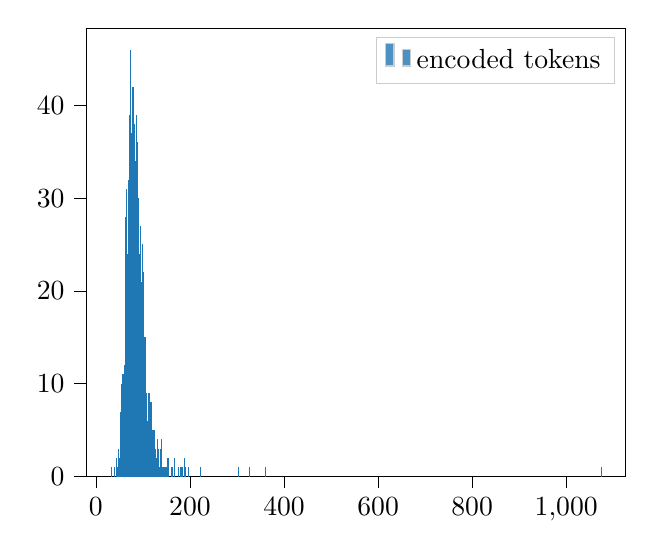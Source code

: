 % This file was created with tikzplotlib v0.10.1.
\begin{tikzpicture}

\definecolor{darkgray176}{RGB}{176,176,176}
\definecolor{lightgray204}{RGB}{204,204,204}
\definecolor{steelblue31119180}{RGB}{31,119,180}

\begin{axis}[
legend cell align={left},
legend style={fill opacity=0.8, draw opacity=1, text opacity=1, draw=lightgray204},
tick align=outside,
tick pos=left,
x grid style={darkgray176},
xmin=-20.65, xmax=1126.65,
xtick style={color=black},
y grid style={darkgray176},
ymin=0, ymax=48.3,
ytick style={color=black}
]
\draw[draw=none,fill=steelblue31119180] (axis cs:31.5,0) rectangle (axis cs:32.5,1);
\addlegendimage{ybar,ybar legend,draw=none,fill=steelblue31119180}
\addlegendentry{encoded tokens}

\draw[draw=none,fill=steelblue31119180] (axis cs:32.5,0) rectangle (axis cs:33.5,0);
\draw[draw=none,fill=steelblue31119180] (axis cs:33.5,0) rectangle (axis cs:34.5,0);
\draw[draw=none,fill=steelblue31119180] (axis cs:34.5,0) rectangle (axis cs:35.5,0);
\draw[draw=none,fill=steelblue31119180] (axis cs:35.5,0) rectangle (axis cs:36.5,0);
\draw[draw=none,fill=steelblue31119180] (axis cs:36.5,0) rectangle (axis cs:37.5,0);
\draw[draw=none,fill=steelblue31119180] (axis cs:37.5,0) rectangle (axis cs:38.5,0);
\draw[draw=none,fill=steelblue31119180] (axis cs:38.5,0) rectangle (axis cs:39.5,0);
\draw[draw=none,fill=steelblue31119180] (axis cs:39.5,0) rectangle (axis cs:40.5,1);
\draw[draw=none,fill=steelblue31119180] (axis cs:40.5,0) rectangle (axis cs:41.5,0);
\draw[draw=none,fill=steelblue31119180] (axis cs:41.5,0) rectangle (axis cs:42.5,0);
\draw[draw=none,fill=steelblue31119180] (axis cs:42.5,0) rectangle (axis cs:43.5,1);
\draw[draw=none,fill=steelblue31119180] (axis cs:43.5,0) rectangle (axis cs:44.5,2);
\draw[draw=none,fill=steelblue31119180] (axis cs:44.5,0) rectangle (axis cs:45.5,1);
\draw[draw=none,fill=steelblue31119180] (axis cs:45.5,0) rectangle (axis cs:46.5,1);
\draw[draw=none,fill=steelblue31119180] (axis cs:46.5,0) rectangle (axis cs:47.5,0);
\draw[draw=none,fill=steelblue31119180] (axis cs:47.5,0) rectangle (axis cs:48.5,3);
\draw[draw=none,fill=steelblue31119180] (axis cs:48.5,0) rectangle (axis cs:49.5,2);
\draw[draw=none,fill=steelblue31119180] (axis cs:49.5,0) rectangle (axis cs:50.5,1);
\draw[draw=none,fill=steelblue31119180] (axis cs:50.5,0) rectangle (axis cs:51.5,3);
\draw[draw=none,fill=steelblue31119180] (axis cs:51.5,0) rectangle (axis cs:52.5,7);
\draw[draw=none,fill=steelblue31119180] (axis cs:52.5,0) rectangle (axis cs:53.5,10);
\draw[draw=none,fill=steelblue31119180] (axis cs:53.5,0) rectangle (axis cs:54.5,4);
\draw[draw=none,fill=steelblue31119180] (axis cs:54.5,0) rectangle (axis cs:55.5,8);
\draw[draw=none,fill=steelblue31119180] (axis cs:55.5,0) rectangle (axis cs:56.5,11);
\draw[draw=none,fill=steelblue31119180] (axis cs:56.5,0) rectangle (axis cs:57.5,10);
\draw[draw=none,fill=steelblue31119180] (axis cs:57.5,0) rectangle (axis cs:58.5,9);
\draw[draw=none,fill=steelblue31119180] (axis cs:58.5,0) rectangle (axis cs:59.5,11);
\draw[draw=none,fill=steelblue31119180] (axis cs:59.5,0) rectangle (axis cs:60.5,12);
\draw[draw=none,fill=steelblue31119180] (axis cs:60.5,0) rectangle (axis cs:61.5,12);
\draw[draw=none,fill=steelblue31119180] (axis cs:61.5,0) rectangle (axis cs:62.5,17);
\draw[draw=none,fill=steelblue31119180] (axis cs:62.5,0) rectangle (axis cs:63.5,28);
\draw[draw=none,fill=steelblue31119180] (axis cs:63.5,0) rectangle (axis cs:64.5,31);
\draw[draw=none,fill=steelblue31119180] (axis cs:64.5,0) rectangle (axis cs:65.5,17);
\draw[draw=none,fill=steelblue31119180] (axis cs:65.5,0) rectangle (axis cs:66.5,24);
\draw[draw=none,fill=steelblue31119180] (axis cs:66.5,0) rectangle (axis cs:67.5,22);
\draw[draw=none,fill=steelblue31119180] (axis cs:67.5,0) rectangle (axis cs:68.5,24);
\draw[draw=none,fill=steelblue31119180] (axis cs:68.5,0) rectangle (axis cs:69.5,32);
\draw[draw=none,fill=steelblue31119180] (axis cs:69.5,0) rectangle (axis cs:70.5,39);
\draw[draw=none,fill=steelblue31119180] (axis cs:70.5,0) rectangle (axis cs:71.5,33);
\draw[draw=none,fill=steelblue31119180] (axis cs:71.5,0) rectangle (axis cs:72.5,32);
\draw[draw=none,fill=steelblue31119180] (axis cs:72.5,0) rectangle (axis cs:73.5,46);
\draw[draw=none,fill=steelblue31119180] (axis cs:73.5,0) rectangle (axis cs:74.5,40);
\draw[draw=none,fill=steelblue31119180] (axis cs:74.5,0) rectangle (axis cs:75.5,26);
\draw[draw=none,fill=steelblue31119180] (axis cs:75.5,0) rectangle (axis cs:76.5,37);
\draw[draw=none,fill=steelblue31119180] (axis cs:76.5,0) rectangle (axis cs:77.5,33);
\draw[draw=none,fill=steelblue31119180] (axis cs:77.5,0) rectangle (axis cs:78.5,42);
\draw[draw=none,fill=steelblue31119180] (axis cs:78.5,0) rectangle (axis cs:79.5,36);
\draw[draw=none,fill=steelblue31119180] (axis cs:79.5,0) rectangle (axis cs:80.5,42);
\draw[draw=none,fill=steelblue31119180] (axis cs:80.5,0) rectangle (axis cs:81.5,38);
\draw[draw=none,fill=steelblue31119180] (axis cs:81.5,0) rectangle (axis cs:82.5,33);
\draw[draw=none,fill=steelblue31119180] (axis cs:82.5,0) rectangle (axis cs:83.5,34);
\draw[draw=none,fill=steelblue31119180] (axis cs:83.5,0) rectangle (axis cs:84.5,30);
\draw[draw=none,fill=steelblue31119180] (axis cs:84.5,0) rectangle (axis cs:85.5,35);
\draw[draw=none,fill=steelblue31119180] (axis cs:85.5,0) rectangle (axis cs:86.5,39);
\draw[draw=none,fill=steelblue31119180] (axis cs:86.5,0) rectangle (axis cs:87.5,36);
\draw[draw=none,fill=steelblue31119180] (axis cs:87.5,0) rectangle (axis cs:88.5,24);
\draw[draw=none,fill=steelblue31119180] (axis cs:88.5,0) rectangle (axis cs:89.5,21);
\draw[draw=none,fill=steelblue31119180] (axis cs:89.5,0) rectangle (axis cs:90.5,19);
\draw[draw=none,fill=steelblue31119180] (axis cs:90.5,0) rectangle (axis cs:91.5,30);
\draw[draw=none,fill=steelblue31119180] (axis cs:91.5,0) rectangle (axis cs:92.5,24);
\draw[draw=none,fill=steelblue31119180] (axis cs:92.5,0) rectangle (axis cs:93.5,24);
\draw[draw=none,fill=steelblue31119180] (axis cs:93.5,0) rectangle (axis cs:94.5,24);
\draw[draw=none,fill=steelblue31119180] (axis cs:94.5,0) rectangle (axis cs:95.5,27);
\draw[draw=none,fill=steelblue31119180] (axis cs:95.5,0) rectangle (axis cs:96.5,21);
\draw[draw=none,fill=steelblue31119180] (axis cs:96.5,0) rectangle (axis cs:97.5,18);
\draw[draw=none,fill=steelblue31119180] (axis cs:97.5,0) rectangle (axis cs:98.5,17);
\draw[draw=none,fill=steelblue31119180] (axis cs:98.5,0) rectangle (axis cs:99.5,25);
\draw[draw=none,fill=steelblue31119180] (axis cs:99.5,0) rectangle (axis cs:100.5,22);
\draw[draw=none,fill=steelblue31119180] (axis cs:100.5,0) rectangle (axis cs:101.5,13);
\draw[draw=none,fill=steelblue31119180] (axis cs:101.5,0) rectangle (axis cs:102.5,11);
\draw[draw=none,fill=steelblue31119180] (axis cs:102.5,0) rectangle (axis cs:103.5,15);
\draw[draw=none,fill=steelblue31119180] (axis cs:103.5,0) rectangle (axis cs:104.5,15);
\draw[draw=none,fill=steelblue31119180] (axis cs:104.5,0) rectangle (axis cs:105.5,10);
\draw[draw=none,fill=steelblue31119180] (axis cs:105.5,0) rectangle (axis cs:106.5,12);
\draw[draw=none,fill=steelblue31119180] (axis cs:106.5,0) rectangle (axis cs:107.5,9);
\draw[draw=none,fill=steelblue31119180] (axis cs:107.5,0) rectangle (axis cs:108.5,4);
\draw[draw=none,fill=steelblue31119180] (axis cs:108.5,0) rectangle (axis cs:109.5,6);
\draw[draw=none,fill=steelblue31119180] (axis cs:109.5,0) rectangle (axis cs:110.5,3);
\draw[draw=none,fill=steelblue31119180] (axis cs:110.5,0) rectangle (axis cs:111.5,8);
\draw[draw=none,fill=steelblue31119180] (axis cs:111.5,0) rectangle (axis cs:112.5,9);
\draw[draw=none,fill=steelblue31119180] (axis cs:112.5,0) rectangle (axis cs:113.5,9);
\draw[draw=none,fill=steelblue31119180] (axis cs:113.5,0) rectangle (axis cs:114.5,7);
\draw[draw=none,fill=steelblue31119180] (axis cs:114.5,0) rectangle (axis cs:115.5,8);
\draw[draw=none,fill=steelblue31119180] (axis cs:115.5,0) rectangle (axis cs:116.5,7);
\draw[draw=none,fill=steelblue31119180] (axis cs:116.5,0) rectangle (axis cs:117.5,8);
\draw[draw=none,fill=steelblue31119180] (axis cs:117.5,0) rectangle (axis cs:118.5,6);
\draw[draw=none,fill=steelblue31119180] (axis cs:118.5,0) rectangle (axis cs:119.5,5);
\draw[draw=none,fill=steelblue31119180] (axis cs:119.5,0) rectangle (axis cs:120.5,5);
\draw[draw=none,fill=steelblue31119180] (axis cs:120.5,0) rectangle (axis cs:121.5,5);
\draw[draw=none,fill=steelblue31119180] (axis cs:121.5,0) rectangle (axis cs:122.5,5);
\draw[draw=none,fill=steelblue31119180] (axis cs:122.5,0) rectangle (axis cs:123.5,3);
\draw[draw=none,fill=steelblue31119180] (axis cs:123.5,0) rectangle (axis cs:124.5,1);
\draw[draw=none,fill=steelblue31119180] (axis cs:124.5,0) rectangle (axis cs:125.5,5);
\draw[draw=none,fill=steelblue31119180] (axis cs:125.5,0) rectangle (axis cs:126.5,3);
\draw[draw=none,fill=steelblue31119180] (axis cs:126.5,0) rectangle (axis cs:127.5,2);
\draw[draw=none,fill=steelblue31119180] (axis cs:127.5,0) rectangle (axis cs:128.5,2);
\draw[draw=none,fill=steelblue31119180] (axis cs:128.5,0) rectangle (axis cs:129.5,0);
\draw[draw=none,fill=steelblue31119180] (axis cs:129.5,0) rectangle (axis cs:130.5,4);
\draw[draw=none,fill=steelblue31119180] (axis cs:130.5,0) rectangle (axis cs:131.5,2);
\draw[draw=none,fill=steelblue31119180] (axis cs:131.5,0) rectangle (axis cs:132.5,3);
\draw[draw=none,fill=steelblue31119180] (axis cs:132.5,0) rectangle (axis cs:133.5,3);
\draw[draw=none,fill=steelblue31119180] (axis cs:133.5,0) rectangle (axis cs:134.5,1);
\draw[draw=none,fill=steelblue31119180] (axis cs:134.5,0) rectangle (axis cs:135.5,1);
\draw[draw=none,fill=steelblue31119180] (axis cs:135.5,0) rectangle (axis cs:136.5,2);
\draw[draw=none,fill=steelblue31119180] (axis cs:136.5,0) rectangle (axis cs:137.5,3);
\draw[draw=none,fill=steelblue31119180] (axis cs:137.5,0) rectangle (axis cs:138.5,0);
\draw[draw=none,fill=steelblue31119180] (axis cs:138.5,0) rectangle (axis cs:139.5,0);
\draw[draw=none,fill=steelblue31119180] (axis cs:139.5,0) rectangle (axis cs:140.5,4);
\draw[draw=none,fill=steelblue31119180] (axis cs:140.5,0) rectangle (axis cs:141.5,0);
\draw[draw=none,fill=steelblue31119180] (axis cs:141.5,0) rectangle (axis cs:142.5,1);
\draw[draw=none,fill=steelblue31119180] (axis cs:142.5,0) rectangle (axis cs:143.5,1);
\draw[draw=none,fill=steelblue31119180] (axis cs:143.5,0) rectangle (axis cs:144.5,0);
\draw[draw=none,fill=steelblue31119180] (axis cs:144.5,0) rectangle (axis cs:145.5,0);
\draw[draw=none,fill=steelblue31119180] (axis cs:145.5,0) rectangle (axis cs:146.5,1);
\draw[draw=none,fill=steelblue31119180] (axis cs:146.5,0) rectangle (axis cs:147.5,0);
\draw[draw=none,fill=steelblue31119180] (axis cs:147.5,0) rectangle (axis cs:148.5,1);
\draw[draw=none,fill=steelblue31119180] (axis cs:148.5,0) rectangle (axis cs:149.5,1);
\draw[draw=none,fill=steelblue31119180] (axis cs:149.5,0) rectangle (axis cs:150.5,0);
\draw[draw=none,fill=steelblue31119180] (axis cs:150.5,0) rectangle (axis cs:151.5,0);
\draw[draw=none,fill=steelblue31119180] (axis cs:151.5,0) rectangle (axis cs:152.5,2);
\draw[draw=none,fill=steelblue31119180] (axis cs:152.5,0) rectangle (axis cs:153.5,2);
\draw[draw=none,fill=steelblue31119180] (axis cs:153.5,0) rectangle (axis cs:154.5,0);
\draw[draw=none,fill=steelblue31119180] (axis cs:154.5,0) rectangle (axis cs:155.5,0);
\draw[draw=none,fill=steelblue31119180] (axis cs:155.5,0) rectangle (axis cs:156.5,0);
\draw[draw=none,fill=steelblue31119180] (axis cs:156.5,0) rectangle (axis cs:157.5,0);
\draw[draw=none,fill=steelblue31119180] (axis cs:157.5,0) rectangle (axis cs:158.5,0);
\draw[draw=none,fill=steelblue31119180] (axis cs:158.5,0) rectangle (axis cs:159.5,0);
\draw[draw=none,fill=steelblue31119180] (axis cs:159.5,0) rectangle (axis cs:160.5,1);
\draw[draw=none,fill=steelblue31119180] (axis cs:160.5,0) rectangle (axis cs:161.5,0);
\draw[draw=none,fill=steelblue31119180] (axis cs:161.5,0) rectangle (axis cs:162.5,0);
\draw[draw=none,fill=steelblue31119180] (axis cs:162.5,0) rectangle (axis cs:163.5,1);
\draw[draw=none,fill=steelblue31119180] (axis cs:163.5,0) rectangle (axis cs:164.5,0);
\draw[draw=none,fill=steelblue31119180] (axis cs:164.5,0) rectangle (axis cs:165.5,0);
\draw[draw=none,fill=steelblue31119180] (axis cs:165.5,0) rectangle (axis cs:166.5,0);
\draw[draw=none,fill=steelblue31119180] (axis cs:166.5,0) rectangle (axis cs:167.5,2);
\draw[draw=none,fill=steelblue31119180] (axis cs:167.5,0) rectangle (axis cs:168.5,0);
\draw[draw=none,fill=steelblue31119180] (axis cs:168.5,0) rectangle (axis cs:169.5,0);
\draw[draw=none,fill=steelblue31119180] (axis cs:169.5,0) rectangle (axis cs:170.5,0);
\draw[draw=none,fill=steelblue31119180] (axis cs:170.5,0) rectangle (axis cs:171.5,0);
\draw[draw=none,fill=steelblue31119180] (axis cs:171.5,0) rectangle (axis cs:172.5,0);
\draw[draw=none,fill=steelblue31119180] (axis cs:172.5,0) rectangle (axis cs:173.5,0);
\draw[draw=none,fill=steelblue31119180] (axis cs:173.5,0) rectangle (axis cs:174.5,0);
\draw[draw=none,fill=steelblue31119180] (axis cs:174.5,0) rectangle (axis cs:175.5,0);
\draw[draw=none,fill=steelblue31119180] (axis cs:175.5,0) rectangle (axis cs:176.5,1);
\draw[draw=none,fill=steelblue31119180] (axis cs:176.5,0) rectangle (axis cs:177.5,0);
\draw[draw=none,fill=steelblue31119180] (axis cs:177.5,0) rectangle (axis cs:178.5,0);
\draw[draw=none,fill=steelblue31119180] (axis cs:178.5,0) rectangle (axis cs:179.5,1);
\draw[draw=none,fill=steelblue31119180] (axis cs:179.5,0) rectangle (axis cs:180.5,0);
\draw[draw=none,fill=steelblue31119180] (axis cs:180.5,0) rectangle (axis cs:181.5,1);
\draw[draw=none,fill=steelblue31119180] (axis cs:181.5,0) rectangle (axis cs:182.5,0);
\draw[draw=none,fill=steelblue31119180] (axis cs:182.5,0) rectangle (axis cs:183.5,1);
\draw[draw=none,fill=steelblue31119180] (axis cs:183.5,0) rectangle (axis cs:184.5,0);
\draw[draw=none,fill=steelblue31119180] (axis cs:184.5,0) rectangle (axis cs:185.5,0);
\draw[draw=none,fill=steelblue31119180] (axis cs:185.5,0) rectangle (axis cs:186.5,0);
\draw[draw=none,fill=steelblue31119180] (axis cs:186.5,0) rectangle (axis cs:187.5,2);
\draw[draw=none,fill=steelblue31119180] (axis cs:187.5,0) rectangle (axis cs:188.5,0);
\draw[draw=none,fill=steelblue31119180] (axis cs:188.5,0) rectangle (axis cs:189.5,0);
\draw[draw=none,fill=steelblue31119180] (axis cs:189.5,0) rectangle (axis cs:190.5,0);
\draw[draw=none,fill=steelblue31119180] (axis cs:190.5,0) rectangle (axis cs:191.5,1);
\draw[draw=none,fill=steelblue31119180] (axis cs:191.5,0) rectangle (axis cs:192.5,0);
\draw[draw=none,fill=steelblue31119180] (axis cs:192.5,0) rectangle (axis cs:193.5,0);
\draw[draw=none,fill=steelblue31119180] (axis cs:193.5,0) rectangle (axis cs:194.5,0);
\draw[draw=none,fill=steelblue31119180] (axis cs:194.5,0) rectangle (axis cs:195.5,0);
\draw[draw=none,fill=steelblue31119180] (axis cs:195.5,0) rectangle (axis cs:196.5,1);
\draw[draw=none,fill=steelblue31119180] (axis cs:196.5,0) rectangle (axis cs:197.5,1);
\draw[draw=none,fill=steelblue31119180] (axis cs:197.5,0) rectangle (axis cs:198.5,0);
\draw[draw=none,fill=steelblue31119180] (axis cs:198.5,0) rectangle (axis cs:199.5,0);
\draw[draw=none,fill=steelblue31119180] (axis cs:199.5,0) rectangle (axis cs:200.5,0);
\draw[draw=none,fill=steelblue31119180] (axis cs:200.5,0) rectangle (axis cs:201.5,0);
\draw[draw=none,fill=steelblue31119180] (axis cs:201.5,0) rectangle (axis cs:202.5,0);
\draw[draw=none,fill=steelblue31119180] (axis cs:202.5,0) rectangle (axis cs:203.5,0);
\draw[draw=none,fill=steelblue31119180] (axis cs:203.5,0) rectangle (axis cs:204.5,0);
\draw[draw=none,fill=steelblue31119180] (axis cs:204.5,0) rectangle (axis cs:205.5,0);
\draw[draw=none,fill=steelblue31119180] (axis cs:205.5,0) rectangle (axis cs:206.5,0);
\draw[draw=none,fill=steelblue31119180] (axis cs:206.5,0) rectangle (axis cs:207.5,0);
\draw[draw=none,fill=steelblue31119180] (axis cs:207.5,0) rectangle (axis cs:208.5,0);
\draw[draw=none,fill=steelblue31119180] (axis cs:208.5,0) rectangle (axis cs:209.5,0);
\draw[draw=none,fill=steelblue31119180] (axis cs:209.5,0) rectangle (axis cs:210.5,0);
\draw[draw=none,fill=steelblue31119180] (axis cs:210.5,0) rectangle (axis cs:211.5,0);
\draw[draw=none,fill=steelblue31119180] (axis cs:211.5,0) rectangle (axis cs:212.5,0);
\draw[draw=none,fill=steelblue31119180] (axis cs:212.5,0) rectangle (axis cs:213.5,0);
\draw[draw=none,fill=steelblue31119180] (axis cs:213.5,0) rectangle (axis cs:214.5,0);
\draw[draw=none,fill=steelblue31119180] (axis cs:214.5,0) rectangle (axis cs:215.5,0);
\draw[draw=none,fill=steelblue31119180] (axis cs:215.5,0) rectangle (axis cs:216.5,0);
\draw[draw=none,fill=steelblue31119180] (axis cs:216.5,0) rectangle (axis cs:217.5,0);
\draw[draw=none,fill=steelblue31119180] (axis cs:217.5,0) rectangle (axis cs:218.5,0);
\draw[draw=none,fill=steelblue31119180] (axis cs:218.5,0) rectangle (axis cs:219.5,0);
\draw[draw=none,fill=steelblue31119180] (axis cs:219.5,0) rectangle (axis cs:220.5,0);
\draw[draw=none,fill=steelblue31119180] (axis cs:220.5,0) rectangle (axis cs:221.5,0);
\draw[draw=none,fill=steelblue31119180] (axis cs:221.5,0) rectangle (axis cs:222.5,1);
\draw[draw=none,fill=steelblue31119180] (axis cs:222.5,0) rectangle (axis cs:223.5,0);
\draw[draw=none,fill=steelblue31119180] (axis cs:223.5,0) rectangle (axis cs:224.5,0);
\draw[draw=none,fill=steelblue31119180] (axis cs:224.5,0) rectangle (axis cs:225.5,0);
\draw[draw=none,fill=steelblue31119180] (axis cs:225.5,0) rectangle (axis cs:226.5,0);
\draw[draw=none,fill=steelblue31119180] (axis cs:226.5,0) rectangle (axis cs:227.5,0);
\draw[draw=none,fill=steelblue31119180] (axis cs:227.5,0) rectangle (axis cs:228.5,0);
\draw[draw=none,fill=steelblue31119180] (axis cs:228.5,0) rectangle (axis cs:229.5,0);
\draw[draw=none,fill=steelblue31119180] (axis cs:229.5,0) rectangle (axis cs:230.5,0);
\draw[draw=none,fill=steelblue31119180] (axis cs:230.5,0) rectangle (axis cs:231.5,0);
\draw[draw=none,fill=steelblue31119180] (axis cs:231.5,0) rectangle (axis cs:232.5,0);
\draw[draw=none,fill=steelblue31119180] (axis cs:232.5,0) rectangle (axis cs:233.5,0);
\draw[draw=none,fill=steelblue31119180] (axis cs:233.5,0) rectangle (axis cs:234.5,0);
\draw[draw=none,fill=steelblue31119180] (axis cs:234.5,0) rectangle (axis cs:235.5,0);
\draw[draw=none,fill=steelblue31119180] (axis cs:235.5,0) rectangle (axis cs:236.5,0);
\draw[draw=none,fill=steelblue31119180] (axis cs:236.5,0) rectangle (axis cs:237.5,0);
\draw[draw=none,fill=steelblue31119180] (axis cs:237.5,0) rectangle (axis cs:238.5,0);
\draw[draw=none,fill=steelblue31119180] (axis cs:238.5,0) rectangle (axis cs:239.5,0);
\draw[draw=none,fill=steelblue31119180] (axis cs:239.5,0) rectangle (axis cs:240.5,0);
\draw[draw=none,fill=steelblue31119180] (axis cs:240.5,0) rectangle (axis cs:241.5,0);
\draw[draw=none,fill=steelblue31119180] (axis cs:241.5,0) rectangle (axis cs:242.5,0);
\draw[draw=none,fill=steelblue31119180] (axis cs:242.5,0) rectangle (axis cs:243.5,0);
\draw[draw=none,fill=steelblue31119180] (axis cs:243.5,0) rectangle (axis cs:244.5,0);
\draw[draw=none,fill=steelblue31119180] (axis cs:244.5,0) rectangle (axis cs:245.5,0);
\draw[draw=none,fill=steelblue31119180] (axis cs:245.5,0) rectangle (axis cs:246.5,0);
\draw[draw=none,fill=steelblue31119180] (axis cs:246.5,0) rectangle (axis cs:247.5,0);
\draw[draw=none,fill=steelblue31119180] (axis cs:247.5,0) rectangle (axis cs:248.5,0);
\draw[draw=none,fill=steelblue31119180] (axis cs:248.5,0) rectangle (axis cs:249.5,0);
\draw[draw=none,fill=steelblue31119180] (axis cs:249.5,0) rectangle (axis cs:250.5,0);
\draw[draw=none,fill=steelblue31119180] (axis cs:250.5,0) rectangle (axis cs:251.5,0);
\draw[draw=none,fill=steelblue31119180] (axis cs:251.5,0) rectangle (axis cs:252.5,0);
\draw[draw=none,fill=steelblue31119180] (axis cs:252.5,0) rectangle (axis cs:253.5,0);
\draw[draw=none,fill=steelblue31119180] (axis cs:253.5,0) rectangle (axis cs:254.5,0);
\draw[draw=none,fill=steelblue31119180] (axis cs:254.5,0) rectangle (axis cs:255.5,0);
\draw[draw=none,fill=steelblue31119180] (axis cs:255.5,0) rectangle (axis cs:256.5,0);
\draw[draw=none,fill=steelblue31119180] (axis cs:256.5,0) rectangle (axis cs:257.5,0);
\draw[draw=none,fill=steelblue31119180] (axis cs:257.5,0) rectangle (axis cs:258.5,0);
\draw[draw=none,fill=steelblue31119180] (axis cs:258.5,0) rectangle (axis cs:259.5,0);
\draw[draw=none,fill=steelblue31119180] (axis cs:259.5,0) rectangle (axis cs:260.5,0);
\draw[draw=none,fill=steelblue31119180] (axis cs:260.5,0) rectangle (axis cs:261.5,0);
\draw[draw=none,fill=steelblue31119180] (axis cs:261.5,0) rectangle (axis cs:262.5,0);
\draw[draw=none,fill=steelblue31119180] (axis cs:262.5,0) rectangle (axis cs:263.5,0);
\draw[draw=none,fill=steelblue31119180] (axis cs:263.5,0) rectangle (axis cs:264.5,0);
\draw[draw=none,fill=steelblue31119180] (axis cs:264.5,0) rectangle (axis cs:265.5,0);
\draw[draw=none,fill=steelblue31119180] (axis cs:265.5,0) rectangle (axis cs:266.5,0);
\draw[draw=none,fill=steelblue31119180] (axis cs:266.5,0) rectangle (axis cs:267.5,0);
\draw[draw=none,fill=steelblue31119180] (axis cs:267.5,0) rectangle (axis cs:268.5,0);
\draw[draw=none,fill=steelblue31119180] (axis cs:268.5,0) rectangle (axis cs:269.5,0);
\draw[draw=none,fill=steelblue31119180] (axis cs:269.5,0) rectangle (axis cs:270.5,0);
\draw[draw=none,fill=steelblue31119180] (axis cs:270.5,0) rectangle (axis cs:271.5,0);
\draw[draw=none,fill=steelblue31119180] (axis cs:271.5,0) rectangle (axis cs:272.5,0);
\draw[draw=none,fill=steelblue31119180] (axis cs:272.5,0) rectangle (axis cs:273.5,0);
\draw[draw=none,fill=steelblue31119180] (axis cs:273.5,0) rectangle (axis cs:274.5,0);
\draw[draw=none,fill=steelblue31119180] (axis cs:274.5,0) rectangle (axis cs:275.5,0);
\draw[draw=none,fill=steelblue31119180] (axis cs:275.5,0) rectangle (axis cs:276.5,0);
\draw[draw=none,fill=steelblue31119180] (axis cs:276.5,0) rectangle (axis cs:277.5,0);
\draw[draw=none,fill=steelblue31119180] (axis cs:277.5,0) rectangle (axis cs:278.5,0);
\draw[draw=none,fill=steelblue31119180] (axis cs:278.5,0) rectangle (axis cs:279.5,0);
\draw[draw=none,fill=steelblue31119180] (axis cs:279.5,0) rectangle (axis cs:280.5,0);
\draw[draw=none,fill=steelblue31119180] (axis cs:280.5,0) rectangle (axis cs:281.5,0);
\draw[draw=none,fill=steelblue31119180] (axis cs:281.5,0) rectangle (axis cs:282.5,0);
\draw[draw=none,fill=steelblue31119180] (axis cs:282.5,0) rectangle (axis cs:283.5,0);
\draw[draw=none,fill=steelblue31119180] (axis cs:283.5,0) rectangle (axis cs:284.5,0);
\draw[draw=none,fill=steelblue31119180] (axis cs:284.5,0) rectangle (axis cs:285.5,0);
\draw[draw=none,fill=steelblue31119180] (axis cs:285.5,0) rectangle (axis cs:286.5,0);
\draw[draw=none,fill=steelblue31119180] (axis cs:286.5,0) rectangle (axis cs:287.5,0);
\draw[draw=none,fill=steelblue31119180] (axis cs:287.5,0) rectangle (axis cs:288.5,0);
\draw[draw=none,fill=steelblue31119180] (axis cs:288.5,0) rectangle (axis cs:289.5,0);
\draw[draw=none,fill=steelblue31119180] (axis cs:289.5,0) rectangle (axis cs:290.5,0);
\draw[draw=none,fill=steelblue31119180] (axis cs:290.5,0) rectangle (axis cs:291.5,0);
\draw[draw=none,fill=steelblue31119180] (axis cs:291.5,0) rectangle (axis cs:292.5,0);
\draw[draw=none,fill=steelblue31119180] (axis cs:292.5,0) rectangle (axis cs:293.5,0);
\draw[draw=none,fill=steelblue31119180] (axis cs:293.5,0) rectangle (axis cs:294.5,0);
\draw[draw=none,fill=steelblue31119180] (axis cs:294.5,0) rectangle (axis cs:295.5,0);
\draw[draw=none,fill=steelblue31119180] (axis cs:295.5,0) rectangle (axis cs:296.5,0);
\draw[draw=none,fill=steelblue31119180] (axis cs:296.5,0) rectangle (axis cs:297.5,0);
\draw[draw=none,fill=steelblue31119180] (axis cs:297.5,0) rectangle (axis cs:298.5,0);
\draw[draw=none,fill=steelblue31119180] (axis cs:298.5,0) rectangle (axis cs:299.5,0);
\draw[draw=none,fill=steelblue31119180] (axis cs:299.5,0) rectangle (axis cs:300.5,0);
\draw[draw=none,fill=steelblue31119180] (axis cs:300.5,0) rectangle (axis cs:301.5,0);
\draw[draw=none,fill=steelblue31119180] (axis cs:301.5,0) rectangle (axis cs:302.5,1);
\draw[draw=none,fill=steelblue31119180] (axis cs:302.5,0) rectangle (axis cs:303.5,0);
\draw[draw=none,fill=steelblue31119180] (axis cs:303.5,0) rectangle (axis cs:304.5,0);
\draw[draw=none,fill=steelblue31119180] (axis cs:304.5,0) rectangle (axis cs:305.5,0);
\draw[draw=none,fill=steelblue31119180] (axis cs:305.5,0) rectangle (axis cs:306.5,0);
\draw[draw=none,fill=steelblue31119180] (axis cs:306.5,0) rectangle (axis cs:307.5,0);
\draw[draw=none,fill=steelblue31119180] (axis cs:307.5,0) rectangle (axis cs:308.5,0);
\draw[draw=none,fill=steelblue31119180] (axis cs:308.5,0) rectangle (axis cs:309.5,0);
\draw[draw=none,fill=steelblue31119180] (axis cs:309.5,0) rectangle (axis cs:310.5,0);
\draw[draw=none,fill=steelblue31119180] (axis cs:310.5,0) rectangle (axis cs:311.5,0);
\draw[draw=none,fill=steelblue31119180] (axis cs:311.5,0) rectangle (axis cs:312.5,0);
\draw[draw=none,fill=steelblue31119180] (axis cs:312.5,0) rectangle (axis cs:313.5,0);
\draw[draw=none,fill=steelblue31119180] (axis cs:313.5,0) rectangle (axis cs:314.5,0);
\draw[draw=none,fill=steelblue31119180] (axis cs:314.5,0) rectangle (axis cs:315.5,0);
\draw[draw=none,fill=steelblue31119180] (axis cs:315.5,0) rectangle (axis cs:316.5,0);
\draw[draw=none,fill=steelblue31119180] (axis cs:316.5,0) rectangle (axis cs:317.5,0);
\draw[draw=none,fill=steelblue31119180] (axis cs:317.5,0) rectangle (axis cs:318.5,0);
\draw[draw=none,fill=steelblue31119180] (axis cs:318.5,0) rectangle (axis cs:319.5,0);
\draw[draw=none,fill=steelblue31119180] (axis cs:319.5,0) rectangle (axis cs:320.5,0);
\draw[draw=none,fill=steelblue31119180] (axis cs:320.5,0) rectangle (axis cs:321.5,0);
\draw[draw=none,fill=steelblue31119180] (axis cs:321.5,0) rectangle (axis cs:322.5,0);
\draw[draw=none,fill=steelblue31119180] (axis cs:322.5,0) rectangle (axis cs:323.5,0);
\draw[draw=none,fill=steelblue31119180] (axis cs:323.5,0) rectangle (axis cs:324.5,0);
\draw[draw=none,fill=steelblue31119180] (axis cs:324.5,0) rectangle (axis cs:325.5,0);
\draw[draw=none,fill=steelblue31119180] (axis cs:325.5,0) rectangle (axis cs:326.5,0);
\draw[draw=none,fill=steelblue31119180] (axis cs:326.5,0) rectangle (axis cs:327.5,1);
\draw[draw=none,fill=steelblue31119180] (axis cs:327.5,0) rectangle (axis cs:328.5,0);
\draw[draw=none,fill=steelblue31119180] (axis cs:328.5,0) rectangle (axis cs:329.5,0);
\draw[draw=none,fill=steelblue31119180] (axis cs:329.5,0) rectangle (axis cs:330.5,0);
\draw[draw=none,fill=steelblue31119180] (axis cs:330.5,0) rectangle (axis cs:331.5,0);
\draw[draw=none,fill=steelblue31119180] (axis cs:331.5,0) rectangle (axis cs:332.5,0);
\draw[draw=none,fill=steelblue31119180] (axis cs:332.5,0) rectangle (axis cs:333.5,0);
\draw[draw=none,fill=steelblue31119180] (axis cs:333.5,0) rectangle (axis cs:334.5,0);
\draw[draw=none,fill=steelblue31119180] (axis cs:334.5,0) rectangle (axis cs:335.5,0);
\draw[draw=none,fill=steelblue31119180] (axis cs:335.5,0) rectangle (axis cs:336.5,0);
\draw[draw=none,fill=steelblue31119180] (axis cs:336.5,0) rectangle (axis cs:337.5,0);
\draw[draw=none,fill=steelblue31119180] (axis cs:337.5,0) rectangle (axis cs:338.5,0);
\draw[draw=none,fill=steelblue31119180] (axis cs:338.5,0) rectangle (axis cs:339.5,0);
\draw[draw=none,fill=steelblue31119180] (axis cs:339.5,0) rectangle (axis cs:340.5,0);
\draw[draw=none,fill=steelblue31119180] (axis cs:340.5,0) rectangle (axis cs:341.5,0);
\draw[draw=none,fill=steelblue31119180] (axis cs:341.5,0) rectangle (axis cs:342.5,0);
\draw[draw=none,fill=steelblue31119180] (axis cs:342.5,0) rectangle (axis cs:343.5,0);
\draw[draw=none,fill=steelblue31119180] (axis cs:343.5,0) rectangle (axis cs:344.5,0);
\draw[draw=none,fill=steelblue31119180] (axis cs:344.5,0) rectangle (axis cs:345.5,0);
\draw[draw=none,fill=steelblue31119180] (axis cs:345.5,0) rectangle (axis cs:346.5,0);
\draw[draw=none,fill=steelblue31119180] (axis cs:346.5,0) rectangle (axis cs:347.5,0);
\draw[draw=none,fill=steelblue31119180] (axis cs:347.5,0) rectangle (axis cs:348.5,0);
\draw[draw=none,fill=steelblue31119180] (axis cs:348.5,0) rectangle (axis cs:349.5,0);
\draw[draw=none,fill=steelblue31119180] (axis cs:349.5,0) rectangle (axis cs:350.5,0);
\draw[draw=none,fill=steelblue31119180] (axis cs:350.5,0) rectangle (axis cs:351.5,0);
\draw[draw=none,fill=steelblue31119180] (axis cs:351.5,0) rectangle (axis cs:352.5,0);
\draw[draw=none,fill=steelblue31119180] (axis cs:352.5,0) rectangle (axis cs:353.5,0);
\draw[draw=none,fill=steelblue31119180] (axis cs:353.5,0) rectangle (axis cs:354.5,0);
\draw[draw=none,fill=steelblue31119180] (axis cs:354.5,0) rectangle (axis cs:355.5,0);
\draw[draw=none,fill=steelblue31119180] (axis cs:355.5,0) rectangle (axis cs:356.5,0);
\draw[draw=none,fill=steelblue31119180] (axis cs:356.5,0) rectangle (axis cs:357.5,0);
\draw[draw=none,fill=steelblue31119180] (axis cs:357.5,0) rectangle (axis cs:358.5,0);
\draw[draw=none,fill=steelblue31119180] (axis cs:358.5,0) rectangle (axis cs:359.5,0);
\draw[draw=none,fill=steelblue31119180] (axis cs:359.5,0) rectangle (axis cs:360.5,0);
\draw[draw=none,fill=steelblue31119180] (axis cs:360.5,0) rectangle (axis cs:361.5,1);
\draw[draw=none,fill=steelblue31119180] (axis cs:361.5,0) rectangle (axis cs:362.5,0);
\draw[draw=none,fill=steelblue31119180] (axis cs:362.5,0) rectangle (axis cs:363.5,0);
\draw[draw=none,fill=steelblue31119180] (axis cs:363.5,0) rectangle (axis cs:364.5,0);
\draw[draw=none,fill=steelblue31119180] (axis cs:364.5,0) rectangle (axis cs:365.5,0);
\draw[draw=none,fill=steelblue31119180] (axis cs:365.5,0) rectangle (axis cs:366.5,0);
\draw[draw=none,fill=steelblue31119180] (axis cs:366.5,0) rectangle (axis cs:367.5,0);
\draw[draw=none,fill=steelblue31119180] (axis cs:367.5,0) rectangle (axis cs:368.5,0);
\draw[draw=none,fill=steelblue31119180] (axis cs:368.5,0) rectangle (axis cs:369.5,0);
\draw[draw=none,fill=steelblue31119180] (axis cs:369.5,0) rectangle (axis cs:370.5,0);
\draw[draw=none,fill=steelblue31119180] (axis cs:370.5,0) rectangle (axis cs:371.5,0);
\draw[draw=none,fill=steelblue31119180] (axis cs:371.5,0) rectangle (axis cs:372.5,0);
\draw[draw=none,fill=steelblue31119180] (axis cs:372.5,0) rectangle (axis cs:373.5,0);
\draw[draw=none,fill=steelblue31119180] (axis cs:373.5,0) rectangle (axis cs:374.5,0);
\draw[draw=none,fill=steelblue31119180] (axis cs:374.5,0) rectangle (axis cs:375.5,0);
\draw[draw=none,fill=steelblue31119180] (axis cs:375.5,0) rectangle (axis cs:376.5,0);
\draw[draw=none,fill=steelblue31119180] (axis cs:376.5,0) rectangle (axis cs:377.5,0);
\draw[draw=none,fill=steelblue31119180] (axis cs:377.5,0) rectangle (axis cs:378.5,0);
\draw[draw=none,fill=steelblue31119180] (axis cs:378.5,0) rectangle (axis cs:379.5,0);
\draw[draw=none,fill=steelblue31119180] (axis cs:379.5,0) rectangle (axis cs:380.5,0);
\draw[draw=none,fill=steelblue31119180] (axis cs:380.5,0) rectangle (axis cs:381.5,0);
\draw[draw=none,fill=steelblue31119180] (axis cs:381.5,0) rectangle (axis cs:382.5,0);
\draw[draw=none,fill=steelblue31119180] (axis cs:382.5,0) rectangle (axis cs:383.5,0);
\draw[draw=none,fill=steelblue31119180] (axis cs:383.5,0) rectangle (axis cs:384.5,0);
\draw[draw=none,fill=steelblue31119180] (axis cs:384.5,0) rectangle (axis cs:385.5,0);
\draw[draw=none,fill=steelblue31119180] (axis cs:385.5,0) rectangle (axis cs:386.5,0);
\draw[draw=none,fill=steelblue31119180] (axis cs:386.5,0) rectangle (axis cs:387.5,0);
\draw[draw=none,fill=steelblue31119180] (axis cs:387.5,0) rectangle (axis cs:388.5,0);
\draw[draw=none,fill=steelblue31119180] (axis cs:388.5,0) rectangle (axis cs:389.5,0);
\draw[draw=none,fill=steelblue31119180] (axis cs:389.5,0) rectangle (axis cs:390.5,0);
\draw[draw=none,fill=steelblue31119180] (axis cs:390.5,0) rectangle (axis cs:391.5,0);
\draw[draw=none,fill=steelblue31119180] (axis cs:391.5,0) rectangle (axis cs:392.5,0);
\draw[draw=none,fill=steelblue31119180] (axis cs:392.5,0) rectangle (axis cs:393.5,0);
\draw[draw=none,fill=steelblue31119180] (axis cs:393.5,0) rectangle (axis cs:394.5,0);
\draw[draw=none,fill=steelblue31119180] (axis cs:394.5,0) rectangle (axis cs:395.5,0);
\draw[draw=none,fill=steelblue31119180] (axis cs:395.5,0) rectangle (axis cs:396.5,0);
\draw[draw=none,fill=steelblue31119180] (axis cs:396.5,0) rectangle (axis cs:397.5,0);
\draw[draw=none,fill=steelblue31119180] (axis cs:397.5,0) rectangle (axis cs:398.5,0);
\draw[draw=none,fill=steelblue31119180] (axis cs:398.5,0) rectangle (axis cs:399.5,0);
\draw[draw=none,fill=steelblue31119180] (axis cs:399.5,0) rectangle (axis cs:400.5,0);
\draw[draw=none,fill=steelblue31119180] (axis cs:400.5,0) rectangle (axis cs:401.5,0);
\draw[draw=none,fill=steelblue31119180] (axis cs:401.5,0) rectangle (axis cs:402.5,0);
\draw[draw=none,fill=steelblue31119180] (axis cs:402.5,0) rectangle (axis cs:403.5,0);
\draw[draw=none,fill=steelblue31119180] (axis cs:403.5,0) rectangle (axis cs:404.5,0);
\draw[draw=none,fill=steelblue31119180] (axis cs:404.5,0) rectangle (axis cs:405.5,0);
\draw[draw=none,fill=steelblue31119180] (axis cs:405.5,0) rectangle (axis cs:406.5,0);
\draw[draw=none,fill=steelblue31119180] (axis cs:406.5,0) rectangle (axis cs:407.5,0);
\draw[draw=none,fill=steelblue31119180] (axis cs:407.5,0) rectangle (axis cs:408.5,0);
\draw[draw=none,fill=steelblue31119180] (axis cs:408.5,0) rectangle (axis cs:409.5,0);
\draw[draw=none,fill=steelblue31119180] (axis cs:409.5,0) rectangle (axis cs:410.5,0);
\draw[draw=none,fill=steelblue31119180] (axis cs:410.5,0) rectangle (axis cs:411.5,0);
\draw[draw=none,fill=steelblue31119180] (axis cs:411.5,0) rectangle (axis cs:412.5,0);
\draw[draw=none,fill=steelblue31119180] (axis cs:412.5,0) rectangle (axis cs:413.5,0);
\draw[draw=none,fill=steelblue31119180] (axis cs:413.5,0) rectangle (axis cs:414.5,0);
\draw[draw=none,fill=steelblue31119180] (axis cs:414.5,0) rectangle (axis cs:415.5,0);
\draw[draw=none,fill=steelblue31119180] (axis cs:415.5,0) rectangle (axis cs:416.5,0);
\draw[draw=none,fill=steelblue31119180] (axis cs:416.5,0) rectangle (axis cs:417.5,0);
\draw[draw=none,fill=steelblue31119180] (axis cs:417.5,0) rectangle (axis cs:418.5,0);
\draw[draw=none,fill=steelblue31119180] (axis cs:418.5,0) rectangle (axis cs:419.5,0);
\draw[draw=none,fill=steelblue31119180] (axis cs:419.5,0) rectangle (axis cs:420.5,0);
\draw[draw=none,fill=steelblue31119180] (axis cs:420.5,0) rectangle (axis cs:421.5,0);
\draw[draw=none,fill=steelblue31119180] (axis cs:421.5,0) rectangle (axis cs:422.5,0);
\draw[draw=none,fill=steelblue31119180] (axis cs:422.5,0) rectangle (axis cs:423.5,0);
\draw[draw=none,fill=steelblue31119180] (axis cs:423.5,0) rectangle (axis cs:424.5,0);
\draw[draw=none,fill=steelblue31119180] (axis cs:424.5,0) rectangle (axis cs:425.5,0);
\draw[draw=none,fill=steelblue31119180] (axis cs:425.5,0) rectangle (axis cs:426.5,0);
\draw[draw=none,fill=steelblue31119180] (axis cs:426.5,0) rectangle (axis cs:427.5,0);
\draw[draw=none,fill=steelblue31119180] (axis cs:427.5,0) rectangle (axis cs:428.5,0);
\draw[draw=none,fill=steelblue31119180] (axis cs:428.5,0) rectangle (axis cs:429.5,0);
\draw[draw=none,fill=steelblue31119180] (axis cs:429.5,0) rectangle (axis cs:430.5,0);
\draw[draw=none,fill=steelblue31119180] (axis cs:430.5,0) rectangle (axis cs:431.5,0);
\draw[draw=none,fill=steelblue31119180] (axis cs:431.5,0) rectangle (axis cs:432.5,0);
\draw[draw=none,fill=steelblue31119180] (axis cs:432.5,0) rectangle (axis cs:433.5,0);
\draw[draw=none,fill=steelblue31119180] (axis cs:433.5,0) rectangle (axis cs:434.5,0);
\draw[draw=none,fill=steelblue31119180] (axis cs:434.5,0) rectangle (axis cs:435.5,0);
\draw[draw=none,fill=steelblue31119180] (axis cs:435.5,0) rectangle (axis cs:436.5,0);
\draw[draw=none,fill=steelblue31119180] (axis cs:436.5,0) rectangle (axis cs:437.5,0);
\draw[draw=none,fill=steelblue31119180] (axis cs:437.5,0) rectangle (axis cs:438.5,0);
\draw[draw=none,fill=steelblue31119180] (axis cs:438.5,0) rectangle (axis cs:439.5,0);
\draw[draw=none,fill=steelblue31119180] (axis cs:439.5,0) rectangle (axis cs:440.5,0);
\draw[draw=none,fill=steelblue31119180] (axis cs:440.5,0) rectangle (axis cs:441.5,0);
\draw[draw=none,fill=steelblue31119180] (axis cs:441.5,0) rectangle (axis cs:442.5,0);
\draw[draw=none,fill=steelblue31119180] (axis cs:442.5,0) rectangle (axis cs:443.5,0);
\draw[draw=none,fill=steelblue31119180] (axis cs:443.5,0) rectangle (axis cs:444.5,0);
\draw[draw=none,fill=steelblue31119180] (axis cs:444.5,0) rectangle (axis cs:445.5,0);
\draw[draw=none,fill=steelblue31119180] (axis cs:445.5,0) rectangle (axis cs:446.5,0);
\draw[draw=none,fill=steelblue31119180] (axis cs:446.5,0) rectangle (axis cs:447.5,0);
\draw[draw=none,fill=steelblue31119180] (axis cs:447.5,0) rectangle (axis cs:448.5,0);
\draw[draw=none,fill=steelblue31119180] (axis cs:448.5,0) rectangle (axis cs:449.5,0);
\draw[draw=none,fill=steelblue31119180] (axis cs:449.5,0) rectangle (axis cs:450.5,0);
\draw[draw=none,fill=steelblue31119180] (axis cs:450.5,0) rectangle (axis cs:451.5,0);
\draw[draw=none,fill=steelblue31119180] (axis cs:451.5,0) rectangle (axis cs:452.5,0);
\draw[draw=none,fill=steelblue31119180] (axis cs:452.5,0) rectangle (axis cs:453.5,0);
\draw[draw=none,fill=steelblue31119180] (axis cs:453.5,0) rectangle (axis cs:454.5,0);
\draw[draw=none,fill=steelblue31119180] (axis cs:454.5,0) rectangle (axis cs:455.5,0);
\draw[draw=none,fill=steelblue31119180] (axis cs:455.5,0) rectangle (axis cs:456.5,0);
\draw[draw=none,fill=steelblue31119180] (axis cs:456.5,0) rectangle (axis cs:457.5,0);
\draw[draw=none,fill=steelblue31119180] (axis cs:457.5,0) rectangle (axis cs:458.5,0);
\draw[draw=none,fill=steelblue31119180] (axis cs:458.5,0) rectangle (axis cs:459.5,0);
\draw[draw=none,fill=steelblue31119180] (axis cs:459.5,0) rectangle (axis cs:460.5,0);
\draw[draw=none,fill=steelblue31119180] (axis cs:460.5,0) rectangle (axis cs:461.5,0);
\draw[draw=none,fill=steelblue31119180] (axis cs:461.5,0) rectangle (axis cs:462.5,0);
\draw[draw=none,fill=steelblue31119180] (axis cs:462.5,0) rectangle (axis cs:463.5,0);
\draw[draw=none,fill=steelblue31119180] (axis cs:463.5,0) rectangle (axis cs:464.5,0);
\draw[draw=none,fill=steelblue31119180] (axis cs:464.5,0) rectangle (axis cs:465.5,0);
\draw[draw=none,fill=steelblue31119180] (axis cs:465.5,0) rectangle (axis cs:466.5,0);
\draw[draw=none,fill=steelblue31119180] (axis cs:466.5,0) rectangle (axis cs:467.5,0);
\draw[draw=none,fill=steelblue31119180] (axis cs:467.5,0) rectangle (axis cs:468.5,0);
\draw[draw=none,fill=steelblue31119180] (axis cs:468.5,0) rectangle (axis cs:469.5,0);
\draw[draw=none,fill=steelblue31119180] (axis cs:469.5,0) rectangle (axis cs:470.5,0);
\draw[draw=none,fill=steelblue31119180] (axis cs:470.5,0) rectangle (axis cs:471.5,0);
\draw[draw=none,fill=steelblue31119180] (axis cs:471.5,0) rectangle (axis cs:472.5,0);
\draw[draw=none,fill=steelblue31119180] (axis cs:472.5,0) rectangle (axis cs:473.5,0);
\draw[draw=none,fill=steelblue31119180] (axis cs:473.5,0) rectangle (axis cs:474.5,0);
\draw[draw=none,fill=steelblue31119180] (axis cs:474.5,0) rectangle (axis cs:475.5,0);
\draw[draw=none,fill=steelblue31119180] (axis cs:475.5,0) rectangle (axis cs:476.5,0);
\draw[draw=none,fill=steelblue31119180] (axis cs:476.5,0) rectangle (axis cs:477.5,0);
\draw[draw=none,fill=steelblue31119180] (axis cs:477.5,0) rectangle (axis cs:478.5,0);
\draw[draw=none,fill=steelblue31119180] (axis cs:478.5,0) rectangle (axis cs:479.5,0);
\draw[draw=none,fill=steelblue31119180] (axis cs:479.5,0) rectangle (axis cs:480.5,0);
\draw[draw=none,fill=steelblue31119180] (axis cs:480.5,0) rectangle (axis cs:481.5,0);
\draw[draw=none,fill=steelblue31119180] (axis cs:481.5,0) rectangle (axis cs:482.5,0);
\draw[draw=none,fill=steelblue31119180] (axis cs:482.5,0) rectangle (axis cs:483.5,0);
\draw[draw=none,fill=steelblue31119180] (axis cs:483.5,0) rectangle (axis cs:484.5,0);
\draw[draw=none,fill=steelblue31119180] (axis cs:484.5,0) rectangle (axis cs:485.5,0);
\draw[draw=none,fill=steelblue31119180] (axis cs:485.5,0) rectangle (axis cs:486.5,0);
\draw[draw=none,fill=steelblue31119180] (axis cs:486.5,0) rectangle (axis cs:487.5,0);
\draw[draw=none,fill=steelblue31119180] (axis cs:487.5,0) rectangle (axis cs:488.5,0);
\draw[draw=none,fill=steelblue31119180] (axis cs:488.5,0) rectangle (axis cs:489.5,0);
\draw[draw=none,fill=steelblue31119180] (axis cs:489.5,0) rectangle (axis cs:490.5,0);
\draw[draw=none,fill=steelblue31119180] (axis cs:490.5,0) rectangle (axis cs:491.5,0);
\draw[draw=none,fill=steelblue31119180] (axis cs:491.5,0) rectangle (axis cs:492.5,0);
\draw[draw=none,fill=steelblue31119180] (axis cs:492.5,0) rectangle (axis cs:493.5,0);
\draw[draw=none,fill=steelblue31119180] (axis cs:493.5,0) rectangle (axis cs:494.5,0);
\draw[draw=none,fill=steelblue31119180] (axis cs:494.5,0) rectangle (axis cs:495.5,0);
\draw[draw=none,fill=steelblue31119180] (axis cs:495.5,0) rectangle (axis cs:496.5,0);
\draw[draw=none,fill=steelblue31119180] (axis cs:496.5,0) rectangle (axis cs:497.5,0);
\draw[draw=none,fill=steelblue31119180] (axis cs:497.5,0) rectangle (axis cs:498.5,0);
\draw[draw=none,fill=steelblue31119180] (axis cs:498.5,0) rectangle (axis cs:499.5,0);
\draw[draw=none,fill=steelblue31119180] (axis cs:499.5,0) rectangle (axis cs:500.5,0);
\draw[draw=none,fill=steelblue31119180] (axis cs:500.5,0) rectangle (axis cs:501.5,0);
\draw[draw=none,fill=steelblue31119180] (axis cs:501.5,0) rectangle (axis cs:502.5,0);
\draw[draw=none,fill=steelblue31119180] (axis cs:502.5,0) rectangle (axis cs:503.5,0);
\draw[draw=none,fill=steelblue31119180] (axis cs:503.5,0) rectangle (axis cs:504.5,0);
\draw[draw=none,fill=steelblue31119180] (axis cs:504.5,0) rectangle (axis cs:505.5,0);
\draw[draw=none,fill=steelblue31119180] (axis cs:505.5,0) rectangle (axis cs:506.5,0);
\draw[draw=none,fill=steelblue31119180] (axis cs:506.5,0) rectangle (axis cs:507.5,0);
\draw[draw=none,fill=steelblue31119180] (axis cs:507.5,0) rectangle (axis cs:508.5,0);
\draw[draw=none,fill=steelblue31119180] (axis cs:508.5,0) rectangle (axis cs:509.5,0);
\draw[draw=none,fill=steelblue31119180] (axis cs:509.5,0) rectangle (axis cs:510.5,0);
\draw[draw=none,fill=steelblue31119180] (axis cs:510.5,0) rectangle (axis cs:511.5,0);
\draw[draw=none,fill=steelblue31119180] (axis cs:511.5,0) rectangle (axis cs:512.5,0);
\draw[draw=none,fill=steelblue31119180] (axis cs:512.5,0) rectangle (axis cs:513.5,0);
\draw[draw=none,fill=steelblue31119180] (axis cs:513.5,0) rectangle (axis cs:514.5,0);
\draw[draw=none,fill=steelblue31119180] (axis cs:514.5,0) rectangle (axis cs:515.5,0);
\draw[draw=none,fill=steelblue31119180] (axis cs:515.5,0) rectangle (axis cs:516.5,0);
\draw[draw=none,fill=steelblue31119180] (axis cs:516.5,0) rectangle (axis cs:517.5,0);
\draw[draw=none,fill=steelblue31119180] (axis cs:517.5,0) rectangle (axis cs:518.5,0);
\draw[draw=none,fill=steelblue31119180] (axis cs:518.5,0) rectangle (axis cs:519.5,0);
\draw[draw=none,fill=steelblue31119180] (axis cs:519.5,0) rectangle (axis cs:520.5,0);
\draw[draw=none,fill=steelblue31119180] (axis cs:520.5,0) rectangle (axis cs:521.5,0);
\draw[draw=none,fill=steelblue31119180] (axis cs:521.5,0) rectangle (axis cs:522.5,0);
\draw[draw=none,fill=steelblue31119180] (axis cs:522.5,0) rectangle (axis cs:523.5,0);
\draw[draw=none,fill=steelblue31119180] (axis cs:523.5,0) rectangle (axis cs:524.5,0);
\draw[draw=none,fill=steelblue31119180] (axis cs:524.5,0) rectangle (axis cs:525.5,0);
\draw[draw=none,fill=steelblue31119180] (axis cs:525.5,0) rectangle (axis cs:526.5,0);
\draw[draw=none,fill=steelblue31119180] (axis cs:526.5,0) rectangle (axis cs:527.5,0);
\draw[draw=none,fill=steelblue31119180] (axis cs:527.5,0) rectangle (axis cs:528.5,0);
\draw[draw=none,fill=steelblue31119180] (axis cs:528.5,0) rectangle (axis cs:529.5,0);
\draw[draw=none,fill=steelblue31119180] (axis cs:529.5,0) rectangle (axis cs:530.5,0);
\draw[draw=none,fill=steelblue31119180] (axis cs:530.5,0) rectangle (axis cs:531.5,0);
\draw[draw=none,fill=steelblue31119180] (axis cs:531.5,0) rectangle (axis cs:532.5,0);
\draw[draw=none,fill=steelblue31119180] (axis cs:532.5,0) rectangle (axis cs:533.5,0);
\draw[draw=none,fill=steelblue31119180] (axis cs:533.5,0) rectangle (axis cs:534.5,0);
\draw[draw=none,fill=steelblue31119180] (axis cs:534.5,0) rectangle (axis cs:535.5,0);
\draw[draw=none,fill=steelblue31119180] (axis cs:535.5,0) rectangle (axis cs:536.5,0);
\draw[draw=none,fill=steelblue31119180] (axis cs:536.5,0) rectangle (axis cs:537.5,0);
\draw[draw=none,fill=steelblue31119180] (axis cs:537.5,0) rectangle (axis cs:538.5,0);
\draw[draw=none,fill=steelblue31119180] (axis cs:538.5,0) rectangle (axis cs:539.5,0);
\draw[draw=none,fill=steelblue31119180] (axis cs:539.5,0) rectangle (axis cs:540.5,0);
\draw[draw=none,fill=steelblue31119180] (axis cs:540.5,0) rectangle (axis cs:541.5,0);
\draw[draw=none,fill=steelblue31119180] (axis cs:541.5,0) rectangle (axis cs:542.5,0);
\draw[draw=none,fill=steelblue31119180] (axis cs:542.5,0) rectangle (axis cs:543.5,0);
\draw[draw=none,fill=steelblue31119180] (axis cs:543.5,0) rectangle (axis cs:544.5,0);
\draw[draw=none,fill=steelblue31119180] (axis cs:544.5,0) rectangle (axis cs:545.5,0);
\draw[draw=none,fill=steelblue31119180] (axis cs:545.5,0) rectangle (axis cs:546.5,0);
\draw[draw=none,fill=steelblue31119180] (axis cs:546.5,0) rectangle (axis cs:547.5,0);
\draw[draw=none,fill=steelblue31119180] (axis cs:547.5,0) rectangle (axis cs:548.5,0);
\draw[draw=none,fill=steelblue31119180] (axis cs:548.5,0) rectangle (axis cs:549.5,0);
\draw[draw=none,fill=steelblue31119180] (axis cs:549.5,0) rectangle (axis cs:550.5,0);
\draw[draw=none,fill=steelblue31119180] (axis cs:550.5,0) rectangle (axis cs:551.5,0);
\draw[draw=none,fill=steelblue31119180] (axis cs:551.5,0) rectangle (axis cs:552.5,0);
\draw[draw=none,fill=steelblue31119180] (axis cs:552.5,0) rectangle (axis cs:553.5,0);
\draw[draw=none,fill=steelblue31119180] (axis cs:553.5,0) rectangle (axis cs:554.5,0);
\draw[draw=none,fill=steelblue31119180] (axis cs:554.5,0) rectangle (axis cs:555.5,0);
\draw[draw=none,fill=steelblue31119180] (axis cs:555.5,0) rectangle (axis cs:556.5,0);
\draw[draw=none,fill=steelblue31119180] (axis cs:556.5,0) rectangle (axis cs:557.5,0);
\draw[draw=none,fill=steelblue31119180] (axis cs:557.5,0) rectangle (axis cs:558.5,0);
\draw[draw=none,fill=steelblue31119180] (axis cs:558.5,0) rectangle (axis cs:559.5,0);
\draw[draw=none,fill=steelblue31119180] (axis cs:559.5,0) rectangle (axis cs:560.5,0);
\draw[draw=none,fill=steelblue31119180] (axis cs:560.5,0) rectangle (axis cs:561.5,0);
\draw[draw=none,fill=steelblue31119180] (axis cs:561.5,0) rectangle (axis cs:562.5,0);
\draw[draw=none,fill=steelblue31119180] (axis cs:562.5,0) rectangle (axis cs:563.5,0);
\draw[draw=none,fill=steelblue31119180] (axis cs:563.5,0) rectangle (axis cs:564.5,0);
\draw[draw=none,fill=steelblue31119180] (axis cs:564.5,0) rectangle (axis cs:565.5,0);
\draw[draw=none,fill=steelblue31119180] (axis cs:565.5,0) rectangle (axis cs:566.5,0);
\draw[draw=none,fill=steelblue31119180] (axis cs:566.5,0) rectangle (axis cs:567.5,0);
\draw[draw=none,fill=steelblue31119180] (axis cs:567.5,0) rectangle (axis cs:568.5,0);
\draw[draw=none,fill=steelblue31119180] (axis cs:568.5,0) rectangle (axis cs:569.5,0);
\draw[draw=none,fill=steelblue31119180] (axis cs:569.5,0) rectangle (axis cs:570.5,0);
\draw[draw=none,fill=steelblue31119180] (axis cs:570.5,0) rectangle (axis cs:571.5,0);
\draw[draw=none,fill=steelblue31119180] (axis cs:571.5,0) rectangle (axis cs:572.5,0);
\draw[draw=none,fill=steelblue31119180] (axis cs:572.5,0) rectangle (axis cs:573.5,0);
\draw[draw=none,fill=steelblue31119180] (axis cs:573.5,0) rectangle (axis cs:574.5,0);
\draw[draw=none,fill=steelblue31119180] (axis cs:574.5,0) rectangle (axis cs:575.5,0);
\draw[draw=none,fill=steelblue31119180] (axis cs:575.5,0) rectangle (axis cs:576.5,0);
\draw[draw=none,fill=steelblue31119180] (axis cs:576.5,0) rectangle (axis cs:577.5,0);
\draw[draw=none,fill=steelblue31119180] (axis cs:577.5,0) rectangle (axis cs:578.5,0);
\draw[draw=none,fill=steelblue31119180] (axis cs:578.5,0) rectangle (axis cs:579.5,0);
\draw[draw=none,fill=steelblue31119180] (axis cs:579.5,0) rectangle (axis cs:580.5,0);
\draw[draw=none,fill=steelblue31119180] (axis cs:580.5,0) rectangle (axis cs:581.5,0);
\draw[draw=none,fill=steelblue31119180] (axis cs:581.5,0) rectangle (axis cs:582.5,0);
\draw[draw=none,fill=steelblue31119180] (axis cs:582.5,0) rectangle (axis cs:583.5,0);
\draw[draw=none,fill=steelblue31119180] (axis cs:583.5,0) rectangle (axis cs:584.5,0);
\draw[draw=none,fill=steelblue31119180] (axis cs:584.5,0) rectangle (axis cs:585.5,0);
\draw[draw=none,fill=steelblue31119180] (axis cs:585.5,0) rectangle (axis cs:586.5,0);
\draw[draw=none,fill=steelblue31119180] (axis cs:586.5,0) rectangle (axis cs:587.5,0);
\draw[draw=none,fill=steelblue31119180] (axis cs:587.5,0) rectangle (axis cs:588.5,0);
\draw[draw=none,fill=steelblue31119180] (axis cs:588.5,0) rectangle (axis cs:589.5,0);
\draw[draw=none,fill=steelblue31119180] (axis cs:589.5,0) rectangle (axis cs:590.5,0);
\draw[draw=none,fill=steelblue31119180] (axis cs:590.5,0) rectangle (axis cs:591.5,0);
\draw[draw=none,fill=steelblue31119180] (axis cs:591.5,0) rectangle (axis cs:592.5,0);
\draw[draw=none,fill=steelblue31119180] (axis cs:592.5,0) rectangle (axis cs:593.5,0);
\draw[draw=none,fill=steelblue31119180] (axis cs:593.5,0) rectangle (axis cs:594.5,0);
\draw[draw=none,fill=steelblue31119180] (axis cs:594.5,0) rectangle (axis cs:595.5,0);
\draw[draw=none,fill=steelblue31119180] (axis cs:595.5,0) rectangle (axis cs:596.5,0);
\draw[draw=none,fill=steelblue31119180] (axis cs:596.5,0) rectangle (axis cs:597.5,0);
\draw[draw=none,fill=steelblue31119180] (axis cs:597.5,0) rectangle (axis cs:598.5,0);
\draw[draw=none,fill=steelblue31119180] (axis cs:598.5,0) rectangle (axis cs:599.5,0);
\draw[draw=none,fill=steelblue31119180] (axis cs:599.5,0) rectangle (axis cs:600.5,0);
\draw[draw=none,fill=steelblue31119180] (axis cs:600.5,0) rectangle (axis cs:601.5,0);
\draw[draw=none,fill=steelblue31119180] (axis cs:601.5,0) rectangle (axis cs:602.5,0);
\draw[draw=none,fill=steelblue31119180] (axis cs:602.5,0) rectangle (axis cs:603.5,0);
\draw[draw=none,fill=steelblue31119180] (axis cs:603.5,0) rectangle (axis cs:604.5,0);
\draw[draw=none,fill=steelblue31119180] (axis cs:604.5,0) rectangle (axis cs:605.5,0);
\draw[draw=none,fill=steelblue31119180] (axis cs:605.5,0) rectangle (axis cs:606.5,0);
\draw[draw=none,fill=steelblue31119180] (axis cs:606.5,0) rectangle (axis cs:607.5,0);
\draw[draw=none,fill=steelblue31119180] (axis cs:607.5,0) rectangle (axis cs:608.5,0);
\draw[draw=none,fill=steelblue31119180] (axis cs:608.5,0) rectangle (axis cs:609.5,0);
\draw[draw=none,fill=steelblue31119180] (axis cs:609.5,0) rectangle (axis cs:610.5,0);
\draw[draw=none,fill=steelblue31119180] (axis cs:610.5,0) rectangle (axis cs:611.5,0);
\draw[draw=none,fill=steelblue31119180] (axis cs:611.5,0) rectangle (axis cs:612.5,0);
\draw[draw=none,fill=steelblue31119180] (axis cs:612.5,0) rectangle (axis cs:613.5,0);
\draw[draw=none,fill=steelblue31119180] (axis cs:613.5,0) rectangle (axis cs:614.5,0);
\draw[draw=none,fill=steelblue31119180] (axis cs:614.5,0) rectangle (axis cs:615.5,0);
\draw[draw=none,fill=steelblue31119180] (axis cs:615.5,0) rectangle (axis cs:616.5,0);
\draw[draw=none,fill=steelblue31119180] (axis cs:616.5,0) rectangle (axis cs:617.5,0);
\draw[draw=none,fill=steelblue31119180] (axis cs:617.5,0) rectangle (axis cs:618.5,0);
\draw[draw=none,fill=steelblue31119180] (axis cs:618.5,0) rectangle (axis cs:619.5,0);
\draw[draw=none,fill=steelblue31119180] (axis cs:619.5,0) rectangle (axis cs:620.5,0);
\draw[draw=none,fill=steelblue31119180] (axis cs:620.5,0) rectangle (axis cs:621.5,0);
\draw[draw=none,fill=steelblue31119180] (axis cs:621.5,0) rectangle (axis cs:622.5,0);
\draw[draw=none,fill=steelblue31119180] (axis cs:622.5,0) rectangle (axis cs:623.5,0);
\draw[draw=none,fill=steelblue31119180] (axis cs:623.5,0) rectangle (axis cs:624.5,0);
\draw[draw=none,fill=steelblue31119180] (axis cs:624.5,0) rectangle (axis cs:625.5,0);
\draw[draw=none,fill=steelblue31119180] (axis cs:625.5,0) rectangle (axis cs:626.5,0);
\draw[draw=none,fill=steelblue31119180] (axis cs:626.5,0) rectangle (axis cs:627.5,0);
\draw[draw=none,fill=steelblue31119180] (axis cs:627.5,0) rectangle (axis cs:628.5,0);
\draw[draw=none,fill=steelblue31119180] (axis cs:628.5,0) rectangle (axis cs:629.5,0);
\draw[draw=none,fill=steelblue31119180] (axis cs:629.5,0) rectangle (axis cs:630.5,0);
\draw[draw=none,fill=steelblue31119180] (axis cs:630.5,0) rectangle (axis cs:631.5,0);
\draw[draw=none,fill=steelblue31119180] (axis cs:631.5,0) rectangle (axis cs:632.5,0);
\draw[draw=none,fill=steelblue31119180] (axis cs:632.5,0) rectangle (axis cs:633.5,0);
\draw[draw=none,fill=steelblue31119180] (axis cs:633.5,0) rectangle (axis cs:634.5,0);
\draw[draw=none,fill=steelblue31119180] (axis cs:634.5,0) rectangle (axis cs:635.5,0);
\draw[draw=none,fill=steelblue31119180] (axis cs:635.5,0) rectangle (axis cs:636.5,0);
\draw[draw=none,fill=steelblue31119180] (axis cs:636.5,0) rectangle (axis cs:637.5,0);
\draw[draw=none,fill=steelblue31119180] (axis cs:637.5,0) rectangle (axis cs:638.5,0);
\draw[draw=none,fill=steelblue31119180] (axis cs:638.5,0) rectangle (axis cs:639.5,0);
\draw[draw=none,fill=steelblue31119180] (axis cs:639.5,0) rectangle (axis cs:640.5,0);
\draw[draw=none,fill=steelblue31119180] (axis cs:640.5,0) rectangle (axis cs:641.5,0);
\draw[draw=none,fill=steelblue31119180] (axis cs:641.5,0) rectangle (axis cs:642.5,0);
\draw[draw=none,fill=steelblue31119180] (axis cs:642.5,0) rectangle (axis cs:643.5,0);
\draw[draw=none,fill=steelblue31119180] (axis cs:643.5,0) rectangle (axis cs:644.5,0);
\draw[draw=none,fill=steelblue31119180] (axis cs:644.5,0) rectangle (axis cs:645.5,0);
\draw[draw=none,fill=steelblue31119180] (axis cs:645.5,0) rectangle (axis cs:646.5,0);
\draw[draw=none,fill=steelblue31119180] (axis cs:646.5,0) rectangle (axis cs:647.5,0);
\draw[draw=none,fill=steelblue31119180] (axis cs:647.5,0) rectangle (axis cs:648.5,0);
\draw[draw=none,fill=steelblue31119180] (axis cs:648.5,0) rectangle (axis cs:649.5,0);
\draw[draw=none,fill=steelblue31119180] (axis cs:649.5,0) rectangle (axis cs:650.5,0);
\draw[draw=none,fill=steelblue31119180] (axis cs:650.5,0) rectangle (axis cs:651.5,0);
\draw[draw=none,fill=steelblue31119180] (axis cs:651.5,0) rectangle (axis cs:652.5,0);
\draw[draw=none,fill=steelblue31119180] (axis cs:652.5,0) rectangle (axis cs:653.5,0);
\draw[draw=none,fill=steelblue31119180] (axis cs:653.5,0) rectangle (axis cs:654.5,0);
\draw[draw=none,fill=steelblue31119180] (axis cs:654.5,0) rectangle (axis cs:655.5,0);
\draw[draw=none,fill=steelblue31119180] (axis cs:655.5,0) rectangle (axis cs:656.5,0);
\draw[draw=none,fill=steelblue31119180] (axis cs:656.5,0) rectangle (axis cs:657.5,0);
\draw[draw=none,fill=steelblue31119180] (axis cs:657.5,0) rectangle (axis cs:658.5,0);
\draw[draw=none,fill=steelblue31119180] (axis cs:658.5,0) rectangle (axis cs:659.5,0);
\draw[draw=none,fill=steelblue31119180] (axis cs:659.5,0) rectangle (axis cs:660.5,0);
\draw[draw=none,fill=steelblue31119180] (axis cs:660.5,0) rectangle (axis cs:661.5,0);
\draw[draw=none,fill=steelblue31119180] (axis cs:661.5,0) rectangle (axis cs:662.5,0);
\draw[draw=none,fill=steelblue31119180] (axis cs:662.5,0) rectangle (axis cs:663.5,0);
\draw[draw=none,fill=steelblue31119180] (axis cs:663.5,0) rectangle (axis cs:664.5,0);
\draw[draw=none,fill=steelblue31119180] (axis cs:664.5,0) rectangle (axis cs:665.5,0);
\draw[draw=none,fill=steelblue31119180] (axis cs:665.5,0) rectangle (axis cs:666.5,0);
\draw[draw=none,fill=steelblue31119180] (axis cs:666.5,0) rectangle (axis cs:667.5,0);
\draw[draw=none,fill=steelblue31119180] (axis cs:667.5,0) rectangle (axis cs:668.5,0);
\draw[draw=none,fill=steelblue31119180] (axis cs:668.5,0) rectangle (axis cs:669.5,0);
\draw[draw=none,fill=steelblue31119180] (axis cs:669.5,0) rectangle (axis cs:670.5,0);
\draw[draw=none,fill=steelblue31119180] (axis cs:670.5,0) rectangle (axis cs:671.5,0);
\draw[draw=none,fill=steelblue31119180] (axis cs:671.5,0) rectangle (axis cs:672.5,0);
\draw[draw=none,fill=steelblue31119180] (axis cs:672.5,0) rectangle (axis cs:673.5,0);
\draw[draw=none,fill=steelblue31119180] (axis cs:673.5,0) rectangle (axis cs:674.5,0);
\draw[draw=none,fill=steelblue31119180] (axis cs:674.5,0) rectangle (axis cs:675.5,0);
\draw[draw=none,fill=steelblue31119180] (axis cs:675.5,0) rectangle (axis cs:676.5,0);
\draw[draw=none,fill=steelblue31119180] (axis cs:676.5,0) rectangle (axis cs:677.5,0);
\draw[draw=none,fill=steelblue31119180] (axis cs:677.5,0) rectangle (axis cs:678.5,0);
\draw[draw=none,fill=steelblue31119180] (axis cs:678.5,0) rectangle (axis cs:679.5,0);
\draw[draw=none,fill=steelblue31119180] (axis cs:679.5,0) rectangle (axis cs:680.5,0);
\draw[draw=none,fill=steelblue31119180] (axis cs:680.5,0) rectangle (axis cs:681.5,0);
\draw[draw=none,fill=steelblue31119180] (axis cs:681.5,0) rectangle (axis cs:682.5,0);
\draw[draw=none,fill=steelblue31119180] (axis cs:682.5,0) rectangle (axis cs:683.5,0);
\draw[draw=none,fill=steelblue31119180] (axis cs:683.5,0) rectangle (axis cs:684.5,0);
\draw[draw=none,fill=steelblue31119180] (axis cs:684.5,0) rectangle (axis cs:685.5,0);
\draw[draw=none,fill=steelblue31119180] (axis cs:685.5,0) rectangle (axis cs:686.5,0);
\draw[draw=none,fill=steelblue31119180] (axis cs:686.5,0) rectangle (axis cs:687.5,0);
\draw[draw=none,fill=steelblue31119180] (axis cs:687.5,0) rectangle (axis cs:688.5,0);
\draw[draw=none,fill=steelblue31119180] (axis cs:688.5,0) rectangle (axis cs:689.5,0);
\draw[draw=none,fill=steelblue31119180] (axis cs:689.5,0) rectangle (axis cs:690.5,0);
\draw[draw=none,fill=steelblue31119180] (axis cs:690.5,0) rectangle (axis cs:691.5,0);
\draw[draw=none,fill=steelblue31119180] (axis cs:691.5,0) rectangle (axis cs:692.5,0);
\draw[draw=none,fill=steelblue31119180] (axis cs:692.5,0) rectangle (axis cs:693.5,0);
\draw[draw=none,fill=steelblue31119180] (axis cs:693.5,0) rectangle (axis cs:694.5,0);
\draw[draw=none,fill=steelblue31119180] (axis cs:694.5,0) rectangle (axis cs:695.5,0);
\draw[draw=none,fill=steelblue31119180] (axis cs:695.5,0) rectangle (axis cs:696.5,0);
\draw[draw=none,fill=steelblue31119180] (axis cs:696.5,0) rectangle (axis cs:697.5,0);
\draw[draw=none,fill=steelblue31119180] (axis cs:697.5,0) rectangle (axis cs:698.5,0);
\draw[draw=none,fill=steelblue31119180] (axis cs:698.5,0) rectangle (axis cs:699.5,0);
\draw[draw=none,fill=steelblue31119180] (axis cs:699.5,0) rectangle (axis cs:700.5,0);
\draw[draw=none,fill=steelblue31119180] (axis cs:700.5,0) rectangle (axis cs:701.5,0);
\draw[draw=none,fill=steelblue31119180] (axis cs:701.5,0) rectangle (axis cs:702.5,0);
\draw[draw=none,fill=steelblue31119180] (axis cs:702.5,0) rectangle (axis cs:703.5,0);
\draw[draw=none,fill=steelblue31119180] (axis cs:703.5,0) rectangle (axis cs:704.5,0);
\draw[draw=none,fill=steelblue31119180] (axis cs:704.5,0) rectangle (axis cs:705.5,0);
\draw[draw=none,fill=steelblue31119180] (axis cs:705.5,0) rectangle (axis cs:706.5,0);
\draw[draw=none,fill=steelblue31119180] (axis cs:706.5,0) rectangle (axis cs:707.5,0);
\draw[draw=none,fill=steelblue31119180] (axis cs:707.5,0) rectangle (axis cs:708.5,0);
\draw[draw=none,fill=steelblue31119180] (axis cs:708.5,0) rectangle (axis cs:709.5,0);
\draw[draw=none,fill=steelblue31119180] (axis cs:709.5,0) rectangle (axis cs:710.5,0);
\draw[draw=none,fill=steelblue31119180] (axis cs:710.5,0) rectangle (axis cs:711.5,0);
\draw[draw=none,fill=steelblue31119180] (axis cs:711.5,0) rectangle (axis cs:712.5,0);
\draw[draw=none,fill=steelblue31119180] (axis cs:712.5,0) rectangle (axis cs:713.5,0);
\draw[draw=none,fill=steelblue31119180] (axis cs:713.5,0) rectangle (axis cs:714.5,0);
\draw[draw=none,fill=steelblue31119180] (axis cs:714.5,0) rectangle (axis cs:715.5,0);
\draw[draw=none,fill=steelblue31119180] (axis cs:715.5,0) rectangle (axis cs:716.5,0);
\draw[draw=none,fill=steelblue31119180] (axis cs:716.5,0) rectangle (axis cs:717.5,0);
\draw[draw=none,fill=steelblue31119180] (axis cs:717.5,0) rectangle (axis cs:718.5,0);
\draw[draw=none,fill=steelblue31119180] (axis cs:718.5,0) rectangle (axis cs:719.5,0);
\draw[draw=none,fill=steelblue31119180] (axis cs:719.5,0) rectangle (axis cs:720.5,0);
\draw[draw=none,fill=steelblue31119180] (axis cs:720.5,0) rectangle (axis cs:721.5,0);
\draw[draw=none,fill=steelblue31119180] (axis cs:721.5,0) rectangle (axis cs:722.5,0);
\draw[draw=none,fill=steelblue31119180] (axis cs:722.5,0) rectangle (axis cs:723.5,0);
\draw[draw=none,fill=steelblue31119180] (axis cs:723.5,0) rectangle (axis cs:724.5,0);
\draw[draw=none,fill=steelblue31119180] (axis cs:724.5,0) rectangle (axis cs:725.5,0);
\draw[draw=none,fill=steelblue31119180] (axis cs:725.5,0) rectangle (axis cs:726.5,0);
\draw[draw=none,fill=steelblue31119180] (axis cs:726.5,0) rectangle (axis cs:727.5,0);
\draw[draw=none,fill=steelblue31119180] (axis cs:727.5,0) rectangle (axis cs:728.5,0);
\draw[draw=none,fill=steelblue31119180] (axis cs:728.5,0) rectangle (axis cs:729.5,0);
\draw[draw=none,fill=steelblue31119180] (axis cs:729.5,0) rectangle (axis cs:730.5,0);
\draw[draw=none,fill=steelblue31119180] (axis cs:730.5,0) rectangle (axis cs:731.5,0);
\draw[draw=none,fill=steelblue31119180] (axis cs:731.5,0) rectangle (axis cs:732.5,0);
\draw[draw=none,fill=steelblue31119180] (axis cs:732.5,0) rectangle (axis cs:733.5,0);
\draw[draw=none,fill=steelblue31119180] (axis cs:733.5,0) rectangle (axis cs:734.5,0);
\draw[draw=none,fill=steelblue31119180] (axis cs:734.5,0) rectangle (axis cs:735.5,0);
\draw[draw=none,fill=steelblue31119180] (axis cs:735.5,0) rectangle (axis cs:736.5,0);
\draw[draw=none,fill=steelblue31119180] (axis cs:736.5,0) rectangle (axis cs:737.5,0);
\draw[draw=none,fill=steelblue31119180] (axis cs:737.5,0) rectangle (axis cs:738.5,0);
\draw[draw=none,fill=steelblue31119180] (axis cs:738.5,0) rectangle (axis cs:739.5,0);
\draw[draw=none,fill=steelblue31119180] (axis cs:739.5,0) rectangle (axis cs:740.5,0);
\draw[draw=none,fill=steelblue31119180] (axis cs:740.5,0) rectangle (axis cs:741.5,0);
\draw[draw=none,fill=steelblue31119180] (axis cs:741.5,0) rectangle (axis cs:742.5,0);
\draw[draw=none,fill=steelblue31119180] (axis cs:742.5,0) rectangle (axis cs:743.5,0);
\draw[draw=none,fill=steelblue31119180] (axis cs:743.5,0) rectangle (axis cs:744.5,0);
\draw[draw=none,fill=steelblue31119180] (axis cs:744.5,0) rectangle (axis cs:745.5,0);
\draw[draw=none,fill=steelblue31119180] (axis cs:745.5,0) rectangle (axis cs:746.5,0);
\draw[draw=none,fill=steelblue31119180] (axis cs:746.5,0) rectangle (axis cs:747.5,0);
\draw[draw=none,fill=steelblue31119180] (axis cs:747.5,0) rectangle (axis cs:748.5,0);
\draw[draw=none,fill=steelblue31119180] (axis cs:748.5,0) rectangle (axis cs:749.5,0);
\draw[draw=none,fill=steelblue31119180] (axis cs:749.5,0) rectangle (axis cs:750.5,0);
\draw[draw=none,fill=steelblue31119180] (axis cs:750.5,0) rectangle (axis cs:751.5,0);
\draw[draw=none,fill=steelblue31119180] (axis cs:751.5,0) rectangle (axis cs:752.5,0);
\draw[draw=none,fill=steelblue31119180] (axis cs:752.5,0) rectangle (axis cs:753.5,0);
\draw[draw=none,fill=steelblue31119180] (axis cs:753.5,0) rectangle (axis cs:754.5,0);
\draw[draw=none,fill=steelblue31119180] (axis cs:754.5,0) rectangle (axis cs:755.5,0);
\draw[draw=none,fill=steelblue31119180] (axis cs:755.5,0) rectangle (axis cs:756.5,0);
\draw[draw=none,fill=steelblue31119180] (axis cs:756.5,0) rectangle (axis cs:757.5,0);
\draw[draw=none,fill=steelblue31119180] (axis cs:757.5,0) rectangle (axis cs:758.5,0);
\draw[draw=none,fill=steelblue31119180] (axis cs:758.5,0) rectangle (axis cs:759.5,0);
\draw[draw=none,fill=steelblue31119180] (axis cs:759.5,0) rectangle (axis cs:760.5,0);
\draw[draw=none,fill=steelblue31119180] (axis cs:760.5,0) rectangle (axis cs:761.5,0);
\draw[draw=none,fill=steelblue31119180] (axis cs:761.5,0) rectangle (axis cs:762.5,0);
\draw[draw=none,fill=steelblue31119180] (axis cs:762.5,0) rectangle (axis cs:763.5,0);
\draw[draw=none,fill=steelblue31119180] (axis cs:763.5,0) rectangle (axis cs:764.5,0);
\draw[draw=none,fill=steelblue31119180] (axis cs:764.5,0) rectangle (axis cs:765.5,0);
\draw[draw=none,fill=steelblue31119180] (axis cs:765.5,0) rectangle (axis cs:766.5,0);
\draw[draw=none,fill=steelblue31119180] (axis cs:766.5,0) rectangle (axis cs:767.5,0);
\draw[draw=none,fill=steelblue31119180] (axis cs:767.5,0) rectangle (axis cs:768.5,0);
\draw[draw=none,fill=steelblue31119180] (axis cs:768.5,0) rectangle (axis cs:769.5,0);
\draw[draw=none,fill=steelblue31119180] (axis cs:769.5,0) rectangle (axis cs:770.5,0);
\draw[draw=none,fill=steelblue31119180] (axis cs:770.5,0) rectangle (axis cs:771.5,0);
\draw[draw=none,fill=steelblue31119180] (axis cs:771.5,0) rectangle (axis cs:772.5,0);
\draw[draw=none,fill=steelblue31119180] (axis cs:772.5,0) rectangle (axis cs:773.5,0);
\draw[draw=none,fill=steelblue31119180] (axis cs:773.5,0) rectangle (axis cs:774.5,0);
\draw[draw=none,fill=steelblue31119180] (axis cs:774.5,0) rectangle (axis cs:775.5,0);
\draw[draw=none,fill=steelblue31119180] (axis cs:775.5,0) rectangle (axis cs:776.5,0);
\draw[draw=none,fill=steelblue31119180] (axis cs:776.5,0) rectangle (axis cs:777.5,0);
\draw[draw=none,fill=steelblue31119180] (axis cs:777.5,0) rectangle (axis cs:778.5,0);
\draw[draw=none,fill=steelblue31119180] (axis cs:778.5,0) rectangle (axis cs:779.5,0);
\draw[draw=none,fill=steelblue31119180] (axis cs:779.5,0) rectangle (axis cs:780.5,0);
\draw[draw=none,fill=steelblue31119180] (axis cs:780.5,0) rectangle (axis cs:781.5,0);
\draw[draw=none,fill=steelblue31119180] (axis cs:781.5,0) rectangle (axis cs:782.5,0);
\draw[draw=none,fill=steelblue31119180] (axis cs:782.5,0) rectangle (axis cs:783.5,0);
\draw[draw=none,fill=steelblue31119180] (axis cs:783.5,0) rectangle (axis cs:784.5,0);
\draw[draw=none,fill=steelblue31119180] (axis cs:784.5,0) rectangle (axis cs:785.5,0);
\draw[draw=none,fill=steelblue31119180] (axis cs:785.5,0) rectangle (axis cs:786.5,0);
\draw[draw=none,fill=steelblue31119180] (axis cs:786.5,0) rectangle (axis cs:787.5,0);
\draw[draw=none,fill=steelblue31119180] (axis cs:787.5,0) rectangle (axis cs:788.5,0);
\draw[draw=none,fill=steelblue31119180] (axis cs:788.5,0) rectangle (axis cs:789.5,0);
\draw[draw=none,fill=steelblue31119180] (axis cs:789.5,0) rectangle (axis cs:790.5,0);
\draw[draw=none,fill=steelblue31119180] (axis cs:790.5,0) rectangle (axis cs:791.5,0);
\draw[draw=none,fill=steelblue31119180] (axis cs:791.5,0) rectangle (axis cs:792.5,0);
\draw[draw=none,fill=steelblue31119180] (axis cs:792.5,0) rectangle (axis cs:793.5,0);
\draw[draw=none,fill=steelblue31119180] (axis cs:793.5,0) rectangle (axis cs:794.5,0);
\draw[draw=none,fill=steelblue31119180] (axis cs:794.5,0) rectangle (axis cs:795.5,0);
\draw[draw=none,fill=steelblue31119180] (axis cs:795.5,0) rectangle (axis cs:796.5,0);
\draw[draw=none,fill=steelblue31119180] (axis cs:796.5,0) rectangle (axis cs:797.5,0);
\draw[draw=none,fill=steelblue31119180] (axis cs:797.5,0) rectangle (axis cs:798.5,0);
\draw[draw=none,fill=steelblue31119180] (axis cs:798.5,0) rectangle (axis cs:799.5,0);
\draw[draw=none,fill=steelblue31119180] (axis cs:799.5,0) rectangle (axis cs:800.5,0);
\draw[draw=none,fill=steelblue31119180] (axis cs:800.5,0) rectangle (axis cs:801.5,0);
\draw[draw=none,fill=steelblue31119180] (axis cs:801.5,0) rectangle (axis cs:802.5,0);
\draw[draw=none,fill=steelblue31119180] (axis cs:802.5,0) rectangle (axis cs:803.5,0);
\draw[draw=none,fill=steelblue31119180] (axis cs:803.5,0) rectangle (axis cs:804.5,0);
\draw[draw=none,fill=steelblue31119180] (axis cs:804.5,0) rectangle (axis cs:805.5,0);
\draw[draw=none,fill=steelblue31119180] (axis cs:805.5,0) rectangle (axis cs:806.5,0);
\draw[draw=none,fill=steelblue31119180] (axis cs:806.5,0) rectangle (axis cs:807.5,0);
\draw[draw=none,fill=steelblue31119180] (axis cs:807.5,0) rectangle (axis cs:808.5,0);
\draw[draw=none,fill=steelblue31119180] (axis cs:808.5,0) rectangle (axis cs:809.5,0);
\draw[draw=none,fill=steelblue31119180] (axis cs:809.5,0) rectangle (axis cs:810.5,0);
\draw[draw=none,fill=steelblue31119180] (axis cs:810.5,0) rectangle (axis cs:811.5,0);
\draw[draw=none,fill=steelblue31119180] (axis cs:811.5,0) rectangle (axis cs:812.5,0);
\draw[draw=none,fill=steelblue31119180] (axis cs:812.5,0) rectangle (axis cs:813.5,0);
\draw[draw=none,fill=steelblue31119180] (axis cs:813.5,0) rectangle (axis cs:814.5,0);
\draw[draw=none,fill=steelblue31119180] (axis cs:814.5,0) rectangle (axis cs:815.5,0);
\draw[draw=none,fill=steelblue31119180] (axis cs:815.5,0) rectangle (axis cs:816.5,0);
\draw[draw=none,fill=steelblue31119180] (axis cs:816.5,0) rectangle (axis cs:817.5,0);
\draw[draw=none,fill=steelblue31119180] (axis cs:817.5,0) rectangle (axis cs:818.5,0);
\draw[draw=none,fill=steelblue31119180] (axis cs:818.5,0) rectangle (axis cs:819.5,0);
\draw[draw=none,fill=steelblue31119180] (axis cs:819.5,0) rectangle (axis cs:820.5,0);
\draw[draw=none,fill=steelblue31119180] (axis cs:820.5,0) rectangle (axis cs:821.5,0);
\draw[draw=none,fill=steelblue31119180] (axis cs:821.5,0) rectangle (axis cs:822.5,0);
\draw[draw=none,fill=steelblue31119180] (axis cs:822.5,0) rectangle (axis cs:823.5,0);
\draw[draw=none,fill=steelblue31119180] (axis cs:823.5,0) rectangle (axis cs:824.5,0);
\draw[draw=none,fill=steelblue31119180] (axis cs:824.5,0) rectangle (axis cs:825.5,0);
\draw[draw=none,fill=steelblue31119180] (axis cs:825.5,0) rectangle (axis cs:826.5,0);
\draw[draw=none,fill=steelblue31119180] (axis cs:826.5,0) rectangle (axis cs:827.5,0);
\draw[draw=none,fill=steelblue31119180] (axis cs:827.5,0) rectangle (axis cs:828.5,0);
\draw[draw=none,fill=steelblue31119180] (axis cs:828.5,0) rectangle (axis cs:829.5,0);
\draw[draw=none,fill=steelblue31119180] (axis cs:829.5,0) rectangle (axis cs:830.5,0);
\draw[draw=none,fill=steelblue31119180] (axis cs:830.5,0) rectangle (axis cs:831.5,0);
\draw[draw=none,fill=steelblue31119180] (axis cs:831.5,0) rectangle (axis cs:832.5,0);
\draw[draw=none,fill=steelblue31119180] (axis cs:832.5,0) rectangle (axis cs:833.5,0);
\draw[draw=none,fill=steelblue31119180] (axis cs:833.5,0) rectangle (axis cs:834.5,0);
\draw[draw=none,fill=steelblue31119180] (axis cs:834.5,0) rectangle (axis cs:835.5,0);
\draw[draw=none,fill=steelblue31119180] (axis cs:835.5,0) rectangle (axis cs:836.5,0);
\draw[draw=none,fill=steelblue31119180] (axis cs:836.5,0) rectangle (axis cs:837.5,0);
\draw[draw=none,fill=steelblue31119180] (axis cs:837.5,0) rectangle (axis cs:838.5,0);
\draw[draw=none,fill=steelblue31119180] (axis cs:838.5,0) rectangle (axis cs:839.5,0);
\draw[draw=none,fill=steelblue31119180] (axis cs:839.5,0) rectangle (axis cs:840.5,0);
\draw[draw=none,fill=steelblue31119180] (axis cs:840.5,0) rectangle (axis cs:841.5,0);
\draw[draw=none,fill=steelblue31119180] (axis cs:841.5,0) rectangle (axis cs:842.5,0);
\draw[draw=none,fill=steelblue31119180] (axis cs:842.5,0) rectangle (axis cs:843.5,0);
\draw[draw=none,fill=steelblue31119180] (axis cs:843.5,0) rectangle (axis cs:844.5,0);
\draw[draw=none,fill=steelblue31119180] (axis cs:844.5,0) rectangle (axis cs:845.5,0);
\draw[draw=none,fill=steelblue31119180] (axis cs:845.5,0) rectangle (axis cs:846.5,0);
\draw[draw=none,fill=steelblue31119180] (axis cs:846.5,0) rectangle (axis cs:847.5,0);
\draw[draw=none,fill=steelblue31119180] (axis cs:847.5,0) rectangle (axis cs:848.5,0);
\draw[draw=none,fill=steelblue31119180] (axis cs:848.5,0) rectangle (axis cs:849.5,0);
\draw[draw=none,fill=steelblue31119180] (axis cs:849.5,0) rectangle (axis cs:850.5,0);
\draw[draw=none,fill=steelblue31119180] (axis cs:850.5,0) rectangle (axis cs:851.5,0);
\draw[draw=none,fill=steelblue31119180] (axis cs:851.5,0) rectangle (axis cs:852.5,0);
\draw[draw=none,fill=steelblue31119180] (axis cs:852.5,0) rectangle (axis cs:853.5,0);
\draw[draw=none,fill=steelblue31119180] (axis cs:853.5,0) rectangle (axis cs:854.5,0);
\draw[draw=none,fill=steelblue31119180] (axis cs:854.5,0) rectangle (axis cs:855.5,0);
\draw[draw=none,fill=steelblue31119180] (axis cs:855.5,0) rectangle (axis cs:856.5,0);
\draw[draw=none,fill=steelblue31119180] (axis cs:856.5,0) rectangle (axis cs:857.5,0);
\draw[draw=none,fill=steelblue31119180] (axis cs:857.5,0) rectangle (axis cs:858.5,0);
\draw[draw=none,fill=steelblue31119180] (axis cs:858.5,0) rectangle (axis cs:859.5,0);
\draw[draw=none,fill=steelblue31119180] (axis cs:859.5,0) rectangle (axis cs:860.5,0);
\draw[draw=none,fill=steelblue31119180] (axis cs:860.5,0) rectangle (axis cs:861.5,0);
\draw[draw=none,fill=steelblue31119180] (axis cs:861.5,0) rectangle (axis cs:862.5,0);
\draw[draw=none,fill=steelblue31119180] (axis cs:862.5,0) rectangle (axis cs:863.5,0);
\draw[draw=none,fill=steelblue31119180] (axis cs:863.5,0) rectangle (axis cs:864.5,0);
\draw[draw=none,fill=steelblue31119180] (axis cs:864.5,0) rectangle (axis cs:865.5,0);
\draw[draw=none,fill=steelblue31119180] (axis cs:865.5,0) rectangle (axis cs:866.5,0);
\draw[draw=none,fill=steelblue31119180] (axis cs:866.5,0) rectangle (axis cs:867.5,0);
\draw[draw=none,fill=steelblue31119180] (axis cs:867.5,0) rectangle (axis cs:868.5,0);
\draw[draw=none,fill=steelblue31119180] (axis cs:868.5,0) rectangle (axis cs:869.5,0);
\draw[draw=none,fill=steelblue31119180] (axis cs:869.5,0) rectangle (axis cs:870.5,0);
\draw[draw=none,fill=steelblue31119180] (axis cs:870.5,0) rectangle (axis cs:871.5,0);
\draw[draw=none,fill=steelblue31119180] (axis cs:871.5,0) rectangle (axis cs:872.5,0);
\draw[draw=none,fill=steelblue31119180] (axis cs:872.5,0) rectangle (axis cs:873.5,0);
\draw[draw=none,fill=steelblue31119180] (axis cs:873.5,0) rectangle (axis cs:874.5,0);
\draw[draw=none,fill=steelblue31119180] (axis cs:874.5,0) rectangle (axis cs:875.5,0);
\draw[draw=none,fill=steelblue31119180] (axis cs:875.5,0) rectangle (axis cs:876.5,0);
\draw[draw=none,fill=steelblue31119180] (axis cs:876.5,0) rectangle (axis cs:877.5,0);
\draw[draw=none,fill=steelblue31119180] (axis cs:877.5,0) rectangle (axis cs:878.5,0);
\draw[draw=none,fill=steelblue31119180] (axis cs:878.5,0) rectangle (axis cs:879.5,0);
\draw[draw=none,fill=steelblue31119180] (axis cs:879.5,0) rectangle (axis cs:880.5,0);
\draw[draw=none,fill=steelblue31119180] (axis cs:880.5,0) rectangle (axis cs:881.5,0);
\draw[draw=none,fill=steelblue31119180] (axis cs:881.5,0) rectangle (axis cs:882.5,0);
\draw[draw=none,fill=steelblue31119180] (axis cs:882.5,0) rectangle (axis cs:883.5,0);
\draw[draw=none,fill=steelblue31119180] (axis cs:883.5,0) rectangle (axis cs:884.5,0);
\draw[draw=none,fill=steelblue31119180] (axis cs:884.5,0) rectangle (axis cs:885.5,0);
\draw[draw=none,fill=steelblue31119180] (axis cs:885.5,0) rectangle (axis cs:886.5,0);
\draw[draw=none,fill=steelblue31119180] (axis cs:886.5,0) rectangle (axis cs:887.5,0);
\draw[draw=none,fill=steelblue31119180] (axis cs:887.5,0) rectangle (axis cs:888.5,0);
\draw[draw=none,fill=steelblue31119180] (axis cs:888.5,0) rectangle (axis cs:889.5,0);
\draw[draw=none,fill=steelblue31119180] (axis cs:889.5,0) rectangle (axis cs:890.5,0);
\draw[draw=none,fill=steelblue31119180] (axis cs:890.5,0) rectangle (axis cs:891.5,0);
\draw[draw=none,fill=steelblue31119180] (axis cs:891.5,0) rectangle (axis cs:892.5,0);
\draw[draw=none,fill=steelblue31119180] (axis cs:892.5,0) rectangle (axis cs:893.5,0);
\draw[draw=none,fill=steelblue31119180] (axis cs:893.5,0) rectangle (axis cs:894.5,0);
\draw[draw=none,fill=steelblue31119180] (axis cs:894.5,0) rectangle (axis cs:895.5,0);
\draw[draw=none,fill=steelblue31119180] (axis cs:895.5,0) rectangle (axis cs:896.5,0);
\draw[draw=none,fill=steelblue31119180] (axis cs:896.5,0) rectangle (axis cs:897.5,0);
\draw[draw=none,fill=steelblue31119180] (axis cs:897.5,0) rectangle (axis cs:898.5,0);
\draw[draw=none,fill=steelblue31119180] (axis cs:898.5,0) rectangle (axis cs:899.5,0);
\draw[draw=none,fill=steelblue31119180] (axis cs:899.5,0) rectangle (axis cs:900.5,0);
\draw[draw=none,fill=steelblue31119180] (axis cs:900.5,0) rectangle (axis cs:901.5,0);
\draw[draw=none,fill=steelblue31119180] (axis cs:901.5,0) rectangle (axis cs:902.5,0);
\draw[draw=none,fill=steelblue31119180] (axis cs:902.5,0) rectangle (axis cs:903.5,0);
\draw[draw=none,fill=steelblue31119180] (axis cs:903.5,0) rectangle (axis cs:904.5,0);
\draw[draw=none,fill=steelblue31119180] (axis cs:904.5,0) rectangle (axis cs:905.5,0);
\draw[draw=none,fill=steelblue31119180] (axis cs:905.5,0) rectangle (axis cs:906.5,0);
\draw[draw=none,fill=steelblue31119180] (axis cs:906.5,0) rectangle (axis cs:907.5,0);
\draw[draw=none,fill=steelblue31119180] (axis cs:907.5,0) rectangle (axis cs:908.5,0);
\draw[draw=none,fill=steelblue31119180] (axis cs:908.5,0) rectangle (axis cs:909.5,0);
\draw[draw=none,fill=steelblue31119180] (axis cs:909.5,0) rectangle (axis cs:910.5,0);
\draw[draw=none,fill=steelblue31119180] (axis cs:910.5,0) rectangle (axis cs:911.5,0);
\draw[draw=none,fill=steelblue31119180] (axis cs:911.5,0) rectangle (axis cs:912.5,0);
\draw[draw=none,fill=steelblue31119180] (axis cs:912.5,0) rectangle (axis cs:913.5,0);
\draw[draw=none,fill=steelblue31119180] (axis cs:913.5,0) rectangle (axis cs:914.5,0);
\draw[draw=none,fill=steelblue31119180] (axis cs:914.5,0) rectangle (axis cs:915.5,0);
\draw[draw=none,fill=steelblue31119180] (axis cs:915.5,0) rectangle (axis cs:916.5,0);
\draw[draw=none,fill=steelblue31119180] (axis cs:916.5,0) rectangle (axis cs:917.5,0);
\draw[draw=none,fill=steelblue31119180] (axis cs:917.5,0) rectangle (axis cs:918.5,0);
\draw[draw=none,fill=steelblue31119180] (axis cs:918.5,0) rectangle (axis cs:919.5,0);
\draw[draw=none,fill=steelblue31119180] (axis cs:919.5,0) rectangle (axis cs:920.5,0);
\draw[draw=none,fill=steelblue31119180] (axis cs:920.5,0) rectangle (axis cs:921.5,0);
\draw[draw=none,fill=steelblue31119180] (axis cs:921.5,0) rectangle (axis cs:922.5,0);
\draw[draw=none,fill=steelblue31119180] (axis cs:922.5,0) rectangle (axis cs:923.5,0);
\draw[draw=none,fill=steelblue31119180] (axis cs:923.5,0) rectangle (axis cs:924.5,0);
\draw[draw=none,fill=steelblue31119180] (axis cs:924.5,0) rectangle (axis cs:925.5,0);
\draw[draw=none,fill=steelblue31119180] (axis cs:925.5,0) rectangle (axis cs:926.5,0);
\draw[draw=none,fill=steelblue31119180] (axis cs:926.5,0) rectangle (axis cs:927.5,0);
\draw[draw=none,fill=steelblue31119180] (axis cs:927.5,0) rectangle (axis cs:928.5,0);
\draw[draw=none,fill=steelblue31119180] (axis cs:928.5,0) rectangle (axis cs:929.5,0);
\draw[draw=none,fill=steelblue31119180] (axis cs:929.5,0) rectangle (axis cs:930.5,0);
\draw[draw=none,fill=steelblue31119180] (axis cs:930.5,0) rectangle (axis cs:931.5,0);
\draw[draw=none,fill=steelblue31119180] (axis cs:931.5,0) rectangle (axis cs:932.5,0);
\draw[draw=none,fill=steelblue31119180] (axis cs:932.5,0) rectangle (axis cs:933.5,0);
\draw[draw=none,fill=steelblue31119180] (axis cs:933.5,0) rectangle (axis cs:934.5,0);
\draw[draw=none,fill=steelblue31119180] (axis cs:934.5,0) rectangle (axis cs:935.5,0);
\draw[draw=none,fill=steelblue31119180] (axis cs:935.5,0) rectangle (axis cs:936.5,0);
\draw[draw=none,fill=steelblue31119180] (axis cs:936.5,0) rectangle (axis cs:937.5,0);
\draw[draw=none,fill=steelblue31119180] (axis cs:937.5,0) rectangle (axis cs:938.5,0);
\draw[draw=none,fill=steelblue31119180] (axis cs:938.5,0) rectangle (axis cs:939.5,0);
\draw[draw=none,fill=steelblue31119180] (axis cs:939.5,0) rectangle (axis cs:940.5,0);
\draw[draw=none,fill=steelblue31119180] (axis cs:940.5,0) rectangle (axis cs:941.5,0);
\draw[draw=none,fill=steelblue31119180] (axis cs:941.5,0) rectangle (axis cs:942.5,0);
\draw[draw=none,fill=steelblue31119180] (axis cs:942.5,0) rectangle (axis cs:943.5,0);
\draw[draw=none,fill=steelblue31119180] (axis cs:943.5,0) rectangle (axis cs:944.5,0);
\draw[draw=none,fill=steelblue31119180] (axis cs:944.5,0) rectangle (axis cs:945.5,0);
\draw[draw=none,fill=steelblue31119180] (axis cs:945.5,0) rectangle (axis cs:946.5,0);
\draw[draw=none,fill=steelblue31119180] (axis cs:946.5,0) rectangle (axis cs:947.5,0);
\draw[draw=none,fill=steelblue31119180] (axis cs:947.5,0) rectangle (axis cs:948.5,0);
\draw[draw=none,fill=steelblue31119180] (axis cs:948.5,0) rectangle (axis cs:949.5,0);
\draw[draw=none,fill=steelblue31119180] (axis cs:949.5,0) rectangle (axis cs:950.5,0);
\draw[draw=none,fill=steelblue31119180] (axis cs:950.5,0) rectangle (axis cs:951.5,0);
\draw[draw=none,fill=steelblue31119180] (axis cs:951.5,0) rectangle (axis cs:952.5,0);
\draw[draw=none,fill=steelblue31119180] (axis cs:952.5,0) rectangle (axis cs:953.5,0);
\draw[draw=none,fill=steelblue31119180] (axis cs:953.5,0) rectangle (axis cs:954.5,0);
\draw[draw=none,fill=steelblue31119180] (axis cs:954.5,0) rectangle (axis cs:955.5,0);
\draw[draw=none,fill=steelblue31119180] (axis cs:955.5,0) rectangle (axis cs:956.5,0);
\draw[draw=none,fill=steelblue31119180] (axis cs:956.5,0) rectangle (axis cs:957.5,0);
\draw[draw=none,fill=steelblue31119180] (axis cs:957.5,0) rectangle (axis cs:958.5,0);
\draw[draw=none,fill=steelblue31119180] (axis cs:958.5,0) rectangle (axis cs:959.5,0);
\draw[draw=none,fill=steelblue31119180] (axis cs:959.5,0) rectangle (axis cs:960.5,0);
\draw[draw=none,fill=steelblue31119180] (axis cs:960.5,0) rectangle (axis cs:961.5,0);
\draw[draw=none,fill=steelblue31119180] (axis cs:961.5,0) rectangle (axis cs:962.5,0);
\draw[draw=none,fill=steelblue31119180] (axis cs:962.5,0) rectangle (axis cs:963.5,0);
\draw[draw=none,fill=steelblue31119180] (axis cs:963.5,0) rectangle (axis cs:964.5,0);
\draw[draw=none,fill=steelblue31119180] (axis cs:964.5,0) rectangle (axis cs:965.5,0);
\draw[draw=none,fill=steelblue31119180] (axis cs:965.5,0) rectangle (axis cs:966.5,0);
\draw[draw=none,fill=steelblue31119180] (axis cs:966.5,0) rectangle (axis cs:967.5,0);
\draw[draw=none,fill=steelblue31119180] (axis cs:967.5,0) rectangle (axis cs:968.5,0);
\draw[draw=none,fill=steelblue31119180] (axis cs:968.5,0) rectangle (axis cs:969.5,0);
\draw[draw=none,fill=steelblue31119180] (axis cs:969.5,0) rectangle (axis cs:970.5,0);
\draw[draw=none,fill=steelblue31119180] (axis cs:970.5,0) rectangle (axis cs:971.5,0);
\draw[draw=none,fill=steelblue31119180] (axis cs:971.5,0) rectangle (axis cs:972.5,0);
\draw[draw=none,fill=steelblue31119180] (axis cs:972.5,0) rectangle (axis cs:973.5,0);
\draw[draw=none,fill=steelblue31119180] (axis cs:973.5,0) rectangle (axis cs:974.5,0);
\draw[draw=none,fill=steelblue31119180] (axis cs:974.5,0) rectangle (axis cs:975.5,0);
\draw[draw=none,fill=steelblue31119180] (axis cs:975.5,0) rectangle (axis cs:976.5,0);
\draw[draw=none,fill=steelblue31119180] (axis cs:976.5,0) rectangle (axis cs:977.5,0);
\draw[draw=none,fill=steelblue31119180] (axis cs:977.5,0) rectangle (axis cs:978.5,0);
\draw[draw=none,fill=steelblue31119180] (axis cs:978.5,0) rectangle (axis cs:979.5,0);
\draw[draw=none,fill=steelblue31119180] (axis cs:979.5,0) rectangle (axis cs:980.5,0);
\draw[draw=none,fill=steelblue31119180] (axis cs:980.5,0) rectangle (axis cs:981.5,0);
\draw[draw=none,fill=steelblue31119180] (axis cs:981.5,0) rectangle (axis cs:982.5,0);
\draw[draw=none,fill=steelblue31119180] (axis cs:982.5,0) rectangle (axis cs:983.5,0);
\draw[draw=none,fill=steelblue31119180] (axis cs:983.5,0) rectangle (axis cs:984.5,0);
\draw[draw=none,fill=steelblue31119180] (axis cs:984.5,0) rectangle (axis cs:985.5,0);
\draw[draw=none,fill=steelblue31119180] (axis cs:985.5,0) rectangle (axis cs:986.5,0);
\draw[draw=none,fill=steelblue31119180] (axis cs:986.5,0) rectangle (axis cs:987.5,0);
\draw[draw=none,fill=steelblue31119180] (axis cs:987.5,0) rectangle (axis cs:988.5,0);
\draw[draw=none,fill=steelblue31119180] (axis cs:988.5,0) rectangle (axis cs:989.5,0);
\draw[draw=none,fill=steelblue31119180] (axis cs:989.5,0) rectangle (axis cs:990.5,0);
\draw[draw=none,fill=steelblue31119180] (axis cs:990.5,0) rectangle (axis cs:991.5,0);
\draw[draw=none,fill=steelblue31119180] (axis cs:991.5,0) rectangle (axis cs:992.5,0);
\draw[draw=none,fill=steelblue31119180] (axis cs:992.5,0) rectangle (axis cs:993.5,0);
\draw[draw=none,fill=steelblue31119180] (axis cs:993.5,0) rectangle (axis cs:994.5,0);
\draw[draw=none,fill=steelblue31119180] (axis cs:994.5,0) rectangle (axis cs:995.5,0);
\draw[draw=none,fill=steelblue31119180] (axis cs:995.5,0) rectangle (axis cs:996.5,0);
\draw[draw=none,fill=steelblue31119180] (axis cs:996.5,0) rectangle (axis cs:997.5,0);
\draw[draw=none,fill=steelblue31119180] (axis cs:997.5,0) rectangle (axis cs:998.5,0);
\draw[draw=none,fill=steelblue31119180] (axis cs:998.5,0) rectangle (axis cs:999.5,0);
\draw[draw=none,fill=steelblue31119180] (axis cs:999.5,0) rectangle (axis cs:1000.5,0);
\draw[draw=none,fill=steelblue31119180] (axis cs:1000.5,0) rectangle (axis cs:1001.5,0);
\draw[draw=none,fill=steelblue31119180] (axis cs:1001.5,0) rectangle (axis cs:1002.5,0);
\draw[draw=none,fill=steelblue31119180] (axis cs:1002.5,0) rectangle (axis cs:1003.5,0);
\draw[draw=none,fill=steelblue31119180] (axis cs:1003.5,0) rectangle (axis cs:1004.5,0);
\draw[draw=none,fill=steelblue31119180] (axis cs:1004.5,0) rectangle (axis cs:1005.5,0);
\draw[draw=none,fill=steelblue31119180] (axis cs:1005.5,0) rectangle (axis cs:1006.5,0);
\draw[draw=none,fill=steelblue31119180] (axis cs:1006.5,0) rectangle (axis cs:1007.5,0);
\draw[draw=none,fill=steelblue31119180] (axis cs:1007.5,0) rectangle (axis cs:1008.5,0);
\draw[draw=none,fill=steelblue31119180] (axis cs:1008.5,0) rectangle (axis cs:1009.5,0);
\draw[draw=none,fill=steelblue31119180] (axis cs:1009.5,0) rectangle (axis cs:1010.5,0);
\draw[draw=none,fill=steelblue31119180] (axis cs:1010.5,0) rectangle (axis cs:1011.5,0);
\draw[draw=none,fill=steelblue31119180] (axis cs:1011.5,0) rectangle (axis cs:1012.5,0);
\draw[draw=none,fill=steelblue31119180] (axis cs:1012.5,0) rectangle (axis cs:1013.5,0);
\draw[draw=none,fill=steelblue31119180] (axis cs:1013.5,0) rectangle (axis cs:1014.5,0);
\draw[draw=none,fill=steelblue31119180] (axis cs:1014.5,0) rectangle (axis cs:1015.5,0);
\draw[draw=none,fill=steelblue31119180] (axis cs:1015.5,0) rectangle (axis cs:1016.5,0);
\draw[draw=none,fill=steelblue31119180] (axis cs:1016.5,0) rectangle (axis cs:1017.5,0);
\draw[draw=none,fill=steelblue31119180] (axis cs:1017.5,0) rectangle (axis cs:1018.5,0);
\draw[draw=none,fill=steelblue31119180] (axis cs:1018.5,0) rectangle (axis cs:1019.5,0);
\draw[draw=none,fill=steelblue31119180] (axis cs:1019.5,0) rectangle (axis cs:1020.5,0);
\draw[draw=none,fill=steelblue31119180] (axis cs:1020.5,0) rectangle (axis cs:1021.5,0);
\draw[draw=none,fill=steelblue31119180] (axis cs:1021.5,0) rectangle (axis cs:1022.5,0);
\draw[draw=none,fill=steelblue31119180] (axis cs:1022.5,0) rectangle (axis cs:1023.5,0);
\draw[draw=none,fill=steelblue31119180] (axis cs:1023.5,0) rectangle (axis cs:1024.5,0);
\draw[draw=none,fill=steelblue31119180] (axis cs:1024.5,0) rectangle (axis cs:1025.5,0);
\draw[draw=none,fill=steelblue31119180] (axis cs:1025.5,0) rectangle (axis cs:1026.5,0);
\draw[draw=none,fill=steelblue31119180] (axis cs:1026.5,0) rectangle (axis cs:1027.5,0);
\draw[draw=none,fill=steelblue31119180] (axis cs:1027.5,0) rectangle (axis cs:1028.5,0);
\draw[draw=none,fill=steelblue31119180] (axis cs:1028.5,0) rectangle (axis cs:1029.5,0);
\draw[draw=none,fill=steelblue31119180] (axis cs:1029.5,0) rectangle (axis cs:1030.5,0);
\draw[draw=none,fill=steelblue31119180] (axis cs:1030.5,0) rectangle (axis cs:1031.5,0);
\draw[draw=none,fill=steelblue31119180] (axis cs:1031.5,0) rectangle (axis cs:1032.5,0);
\draw[draw=none,fill=steelblue31119180] (axis cs:1032.5,0) rectangle (axis cs:1033.5,0);
\draw[draw=none,fill=steelblue31119180] (axis cs:1033.5,0) rectangle (axis cs:1034.5,0);
\draw[draw=none,fill=steelblue31119180] (axis cs:1034.5,0) rectangle (axis cs:1035.5,0);
\draw[draw=none,fill=steelblue31119180] (axis cs:1035.5,0) rectangle (axis cs:1036.5,0);
\draw[draw=none,fill=steelblue31119180] (axis cs:1036.5,0) rectangle (axis cs:1037.5,0);
\draw[draw=none,fill=steelblue31119180] (axis cs:1037.5,0) rectangle (axis cs:1038.5,0);
\draw[draw=none,fill=steelblue31119180] (axis cs:1038.5,0) rectangle (axis cs:1039.5,0);
\draw[draw=none,fill=steelblue31119180] (axis cs:1039.5,0) rectangle (axis cs:1040.5,0);
\draw[draw=none,fill=steelblue31119180] (axis cs:1040.5,0) rectangle (axis cs:1041.5,0);
\draw[draw=none,fill=steelblue31119180] (axis cs:1041.5,0) rectangle (axis cs:1042.5,0);
\draw[draw=none,fill=steelblue31119180] (axis cs:1042.5,0) rectangle (axis cs:1043.5,0);
\draw[draw=none,fill=steelblue31119180] (axis cs:1043.5,0) rectangle (axis cs:1044.5,0);
\draw[draw=none,fill=steelblue31119180] (axis cs:1044.5,0) rectangle (axis cs:1045.5,0);
\draw[draw=none,fill=steelblue31119180] (axis cs:1045.5,0) rectangle (axis cs:1046.5,0);
\draw[draw=none,fill=steelblue31119180] (axis cs:1046.5,0) rectangle (axis cs:1047.5,0);
\draw[draw=none,fill=steelblue31119180] (axis cs:1047.5,0) rectangle (axis cs:1048.5,0);
\draw[draw=none,fill=steelblue31119180] (axis cs:1048.5,0) rectangle (axis cs:1049.5,0);
\draw[draw=none,fill=steelblue31119180] (axis cs:1049.5,0) rectangle (axis cs:1050.5,0);
\draw[draw=none,fill=steelblue31119180] (axis cs:1050.5,0) rectangle (axis cs:1051.5,0);
\draw[draw=none,fill=steelblue31119180] (axis cs:1051.5,0) rectangle (axis cs:1052.5,0);
\draw[draw=none,fill=steelblue31119180] (axis cs:1052.5,0) rectangle (axis cs:1053.5,0);
\draw[draw=none,fill=steelblue31119180] (axis cs:1053.5,0) rectangle (axis cs:1054.5,0);
\draw[draw=none,fill=steelblue31119180] (axis cs:1054.5,0) rectangle (axis cs:1055.5,0);
\draw[draw=none,fill=steelblue31119180] (axis cs:1055.5,0) rectangle (axis cs:1056.5,0);
\draw[draw=none,fill=steelblue31119180] (axis cs:1056.5,0) rectangle (axis cs:1057.5,0);
\draw[draw=none,fill=steelblue31119180] (axis cs:1057.5,0) rectangle (axis cs:1058.5,0);
\draw[draw=none,fill=steelblue31119180] (axis cs:1058.5,0) rectangle (axis cs:1059.5,0);
\draw[draw=none,fill=steelblue31119180] (axis cs:1059.5,0) rectangle (axis cs:1060.5,0);
\draw[draw=none,fill=steelblue31119180] (axis cs:1060.5,0) rectangle (axis cs:1061.5,0);
\draw[draw=none,fill=steelblue31119180] (axis cs:1061.5,0) rectangle (axis cs:1062.5,0);
\draw[draw=none,fill=steelblue31119180] (axis cs:1062.5,0) rectangle (axis cs:1063.5,0);
\draw[draw=none,fill=steelblue31119180] (axis cs:1063.5,0) rectangle (axis cs:1064.5,0);
\draw[draw=none,fill=steelblue31119180] (axis cs:1064.5,0) rectangle (axis cs:1065.5,0);
\draw[draw=none,fill=steelblue31119180] (axis cs:1065.5,0) rectangle (axis cs:1066.5,0);
\draw[draw=none,fill=steelblue31119180] (axis cs:1066.5,0) rectangle (axis cs:1067.5,0);
\draw[draw=none,fill=steelblue31119180] (axis cs:1067.5,0) rectangle (axis cs:1068.5,0);
\draw[draw=none,fill=steelblue31119180] (axis cs:1068.5,0) rectangle (axis cs:1069.5,0);
\draw[draw=none,fill=steelblue31119180] (axis cs:1069.5,0) rectangle (axis cs:1070.5,0);
\draw[draw=none,fill=steelblue31119180] (axis cs:1070.5,0) rectangle (axis cs:1071.5,0);
\draw[draw=none,fill=steelblue31119180] (axis cs:1071.5,0) rectangle (axis cs:1072.5,0);
\draw[draw=none,fill=steelblue31119180] (axis cs:1072.5,0) rectangle (axis cs:1073.5,0);
\draw[draw=none,fill=steelblue31119180] (axis cs:1073.5,0) rectangle (axis cs:1074.5,1);
\end{axis}

\end{tikzpicture}
